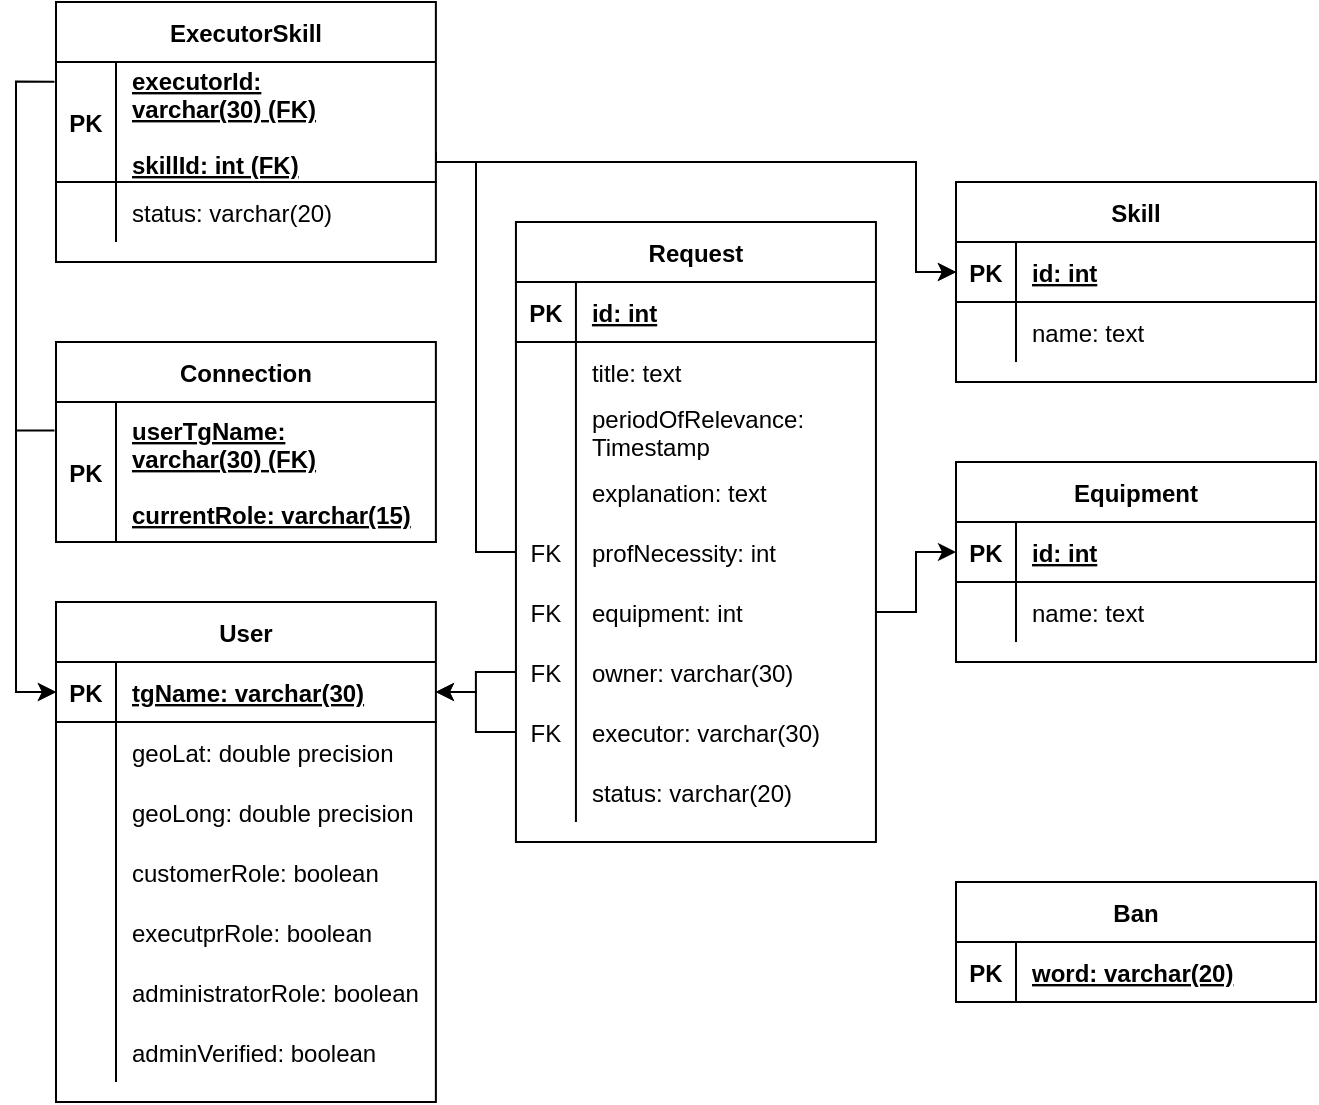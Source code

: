 <mxfile version="20.0.2" type="device" pages="5"><diagram id="vxN626I0xz13g95nfvhx" name="ук"><mxGraphModel dx="980" dy="607" grid="1" gridSize="10" guides="1" tooltips="1" connect="1" arrows="1" fold="1" page="1" pageScale="1" pageWidth="1169" pageHeight="1654" math="0" shadow="0"><root><mxCell id="0"/><mxCell id="1" parent="0"/><mxCell id="-HEh-zmRqQ9m1CXdRzAR-6" value="User" style="shape=table;startSize=30;container=1;collapsible=1;childLayout=tableLayout;fixedRows=1;rowLines=0;fontStyle=1;align=center;resizeLast=1;" parent="1" vertex="1"><mxGeometry x="80" y="480" width="189.94" height="250" as="geometry"/></mxCell><mxCell id="-HEh-zmRqQ9m1CXdRzAR-7" value="" style="shape=tableRow;horizontal=0;startSize=0;swimlaneHead=0;swimlaneBody=0;fillColor=none;collapsible=0;dropTarget=0;points=[[0,0.5],[1,0.5]];portConstraint=eastwest;top=0;left=0;right=0;bottom=1;" parent="-HEh-zmRqQ9m1CXdRzAR-6" vertex="1"><mxGeometry y="30" width="189.94" height="30" as="geometry"/></mxCell><mxCell id="-HEh-zmRqQ9m1CXdRzAR-8" value="PK" style="shape=partialRectangle;connectable=0;fillColor=none;top=0;left=0;bottom=0;right=0;fontStyle=1;overflow=hidden;" parent="-HEh-zmRqQ9m1CXdRzAR-7" vertex="1"><mxGeometry width="30" height="30" as="geometry"><mxRectangle width="30" height="30" as="alternateBounds"/></mxGeometry></mxCell><mxCell id="-HEh-zmRqQ9m1CXdRzAR-9" value="tgName: varchar(30)" style="shape=partialRectangle;connectable=0;fillColor=none;top=0;left=0;bottom=0;right=0;align=left;spacingLeft=6;fontStyle=5;overflow=hidden;" parent="-HEh-zmRqQ9m1CXdRzAR-7" vertex="1"><mxGeometry x="30" width="159.94" height="30" as="geometry"><mxRectangle width="159.94" height="30" as="alternateBounds"/></mxGeometry></mxCell><mxCell id="-HEh-zmRqQ9m1CXdRzAR-10" value="" style="shape=tableRow;horizontal=0;startSize=0;swimlaneHead=0;swimlaneBody=0;fillColor=none;collapsible=0;dropTarget=0;points=[[0,0.5],[1,0.5]];portConstraint=eastwest;top=0;left=0;right=0;bottom=0;" parent="-HEh-zmRqQ9m1CXdRzAR-6" vertex="1"><mxGeometry y="60" width="189.94" height="30" as="geometry"/></mxCell><mxCell id="-HEh-zmRqQ9m1CXdRzAR-11" value="" style="shape=partialRectangle;connectable=0;fillColor=none;top=0;left=0;bottom=0;right=0;editable=1;overflow=hidden;" parent="-HEh-zmRqQ9m1CXdRzAR-10" vertex="1"><mxGeometry width="30" height="30" as="geometry"><mxRectangle width="30" height="30" as="alternateBounds"/></mxGeometry></mxCell><mxCell id="-HEh-zmRqQ9m1CXdRzAR-12" value="geoLat: double precision" style="shape=partialRectangle;connectable=0;fillColor=none;top=0;left=0;bottom=0;right=0;align=left;spacingLeft=6;overflow=hidden;" parent="-HEh-zmRqQ9m1CXdRzAR-10" vertex="1"><mxGeometry x="30" width="159.94" height="30" as="geometry"><mxRectangle width="159.94" height="30" as="alternateBounds"/></mxGeometry></mxCell><mxCell id="-HEh-zmRqQ9m1CXdRzAR-13" value="" style="shape=tableRow;horizontal=0;startSize=0;swimlaneHead=0;swimlaneBody=0;fillColor=none;collapsible=0;dropTarget=0;points=[[0,0.5],[1,0.5]];portConstraint=eastwest;top=0;left=0;right=0;bottom=0;" parent="-HEh-zmRqQ9m1CXdRzAR-6" vertex="1"><mxGeometry y="90" width="189.94" height="30" as="geometry"/></mxCell><mxCell id="-HEh-zmRqQ9m1CXdRzAR-14" value="" style="shape=partialRectangle;connectable=0;fillColor=none;top=0;left=0;bottom=0;right=0;editable=1;overflow=hidden;" parent="-HEh-zmRqQ9m1CXdRzAR-13" vertex="1"><mxGeometry width="30" height="30" as="geometry"><mxRectangle width="30" height="30" as="alternateBounds"/></mxGeometry></mxCell><mxCell id="-HEh-zmRqQ9m1CXdRzAR-15" value="geoLong: double precision" style="shape=partialRectangle;connectable=0;fillColor=none;top=0;left=0;bottom=0;right=0;align=left;spacingLeft=6;overflow=hidden;" parent="-HEh-zmRqQ9m1CXdRzAR-13" vertex="1"><mxGeometry x="30" width="159.94" height="30" as="geometry"><mxRectangle width="159.94" height="30" as="alternateBounds"/></mxGeometry></mxCell><mxCell id="-HEh-zmRqQ9m1CXdRzAR-16" value="" style="shape=tableRow;horizontal=0;startSize=0;swimlaneHead=0;swimlaneBody=0;fillColor=none;collapsible=0;dropTarget=0;points=[[0,0.5],[1,0.5]];portConstraint=eastwest;top=0;left=0;right=0;bottom=0;" parent="-HEh-zmRqQ9m1CXdRzAR-6" vertex="1"><mxGeometry y="120" width="189.94" height="30" as="geometry"/></mxCell><mxCell id="-HEh-zmRqQ9m1CXdRzAR-17" value="" style="shape=partialRectangle;connectable=0;fillColor=none;top=0;left=0;bottom=0;right=0;editable=1;overflow=hidden;" parent="-HEh-zmRqQ9m1CXdRzAR-16" vertex="1"><mxGeometry width="30" height="30" as="geometry"><mxRectangle width="30" height="30" as="alternateBounds"/></mxGeometry></mxCell><mxCell id="-HEh-zmRqQ9m1CXdRzAR-18" value="customerRole: boolean" style="shape=partialRectangle;connectable=0;fillColor=none;top=0;left=0;bottom=0;right=0;align=left;spacingLeft=6;overflow=hidden;" parent="-HEh-zmRqQ9m1CXdRzAR-16" vertex="1"><mxGeometry x="30" width="159.94" height="30" as="geometry"><mxRectangle width="159.94" height="30" as="alternateBounds"/></mxGeometry></mxCell><mxCell id="-HEh-zmRqQ9m1CXdRzAR-25" style="shape=tableRow;horizontal=0;startSize=0;swimlaneHead=0;swimlaneBody=0;fillColor=none;collapsible=0;dropTarget=0;points=[[0,0.5],[1,0.5]];portConstraint=eastwest;top=0;left=0;right=0;bottom=0;" parent="-HEh-zmRqQ9m1CXdRzAR-6" vertex="1"><mxGeometry y="150" width="189.94" height="30" as="geometry"/></mxCell><mxCell id="-HEh-zmRqQ9m1CXdRzAR-26" style="shape=partialRectangle;connectable=0;fillColor=none;top=0;left=0;bottom=0;right=0;editable=1;overflow=hidden;" parent="-HEh-zmRqQ9m1CXdRzAR-25" vertex="1"><mxGeometry width="30" height="30" as="geometry"><mxRectangle width="30" height="30" as="alternateBounds"/></mxGeometry></mxCell><mxCell id="-HEh-zmRqQ9m1CXdRzAR-27" value="executprRole: boolean" style="shape=partialRectangle;connectable=0;fillColor=none;top=0;left=0;bottom=0;right=0;align=left;spacingLeft=6;overflow=hidden;" parent="-HEh-zmRqQ9m1CXdRzAR-25" vertex="1"><mxGeometry x="30" width="159.94" height="30" as="geometry"><mxRectangle width="159.94" height="30" as="alternateBounds"/></mxGeometry></mxCell><mxCell id="-HEh-zmRqQ9m1CXdRzAR-31" style="shape=tableRow;horizontal=0;startSize=0;swimlaneHead=0;swimlaneBody=0;fillColor=none;collapsible=0;dropTarget=0;points=[[0,0.5],[1,0.5]];portConstraint=eastwest;top=0;left=0;right=0;bottom=0;" parent="-HEh-zmRqQ9m1CXdRzAR-6" vertex="1"><mxGeometry y="180" width="189.94" height="30" as="geometry"/></mxCell><mxCell id="-HEh-zmRqQ9m1CXdRzAR-32" style="shape=partialRectangle;connectable=0;fillColor=none;top=0;left=0;bottom=0;right=0;editable=1;overflow=hidden;" parent="-HEh-zmRqQ9m1CXdRzAR-31" vertex="1"><mxGeometry width="30" height="30" as="geometry"><mxRectangle width="30" height="30" as="alternateBounds"/></mxGeometry></mxCell><mxCell id="-HEh-zmRqQ9m1CXdRzAR-33" value="administratorRole: boolean" style="shape=partialRectangle;connectable=0;fillColor=none;top=0;left=0;bottom=0;right=0;align=left;spacingLeft=6;overflow=hidden;" parent="-HEh-zmRqQ9m1CXdRzAR-31" vertex="1"><mxGeometry x="30" width="159.94" height="30" as="geometry"><mxRectangle width="159.94" height="30" as="alternateBounds"/></mxGeometry></mxCell><mxCell id="-HEh-zmRqQ9m1CXdRzAR-28" style="shape=tableRow;horizontal=0;startSize=0;swimlaneHead=0;swimlaneBody=0;fillColor=none;collapsible=0;dropTarget=0;points=[[0,0.5],[1,0.5]];portConstraint=eastwest;top=0;left=0;right=0;bottom=0;" parent="-HEh-zmRqQ9m1CXdRzAR-6" vertex="1"><mxGeometry y="210" width="189.94" height="30" as="geometry"/></mxCell><mxCell id="-HEh-zmRqQ9m1CXdRzAR-29" style="shape=partialRectangle;connectable=0;fillColor=none;top=0;left=0;bottom=0;right=0;editable=1;overflow=hidden;" parent="-HEh-zmRqQ9m1CXdRzAR-28" vertex="1"><mxGeometry width="30" height="30" as="geometry"><mxRectangle width="30" height="30" as="alternateBounds"/></mxGeometry></mxCell><mxCell id="-HEh-zmRqQ9m1CXdRzAR-30" value="adminVerified: boolean" style="shape=partialRectangle;connectable=0;fillColor=none;top=0;left=0;bottom=0;right=0;align=left;spacingLeft=6;overflow=hidden;" parent="-HEh-zmRqQ9m1CXdRzAR-28" vertex="1"><mxGeometry x="30" width="159.94" height="30" as="geometry"><mxRectangle width="159.94" height="30" as="alternateBounds"/></mxGeometry></mxCell><mxCell id="-HEh-zmRqQ9m1CXdRzAR-53" value="Connection" style="shape=table;startSize=30;container=1;collapsible=1;childLayout=tableLayout;fixedRows=1;rowLines=0;fontStyle=1;align=center;resizeLast=1;" parent="1" vertex="1"><mxGeometry x="80" y="350" width="189.94" height="100" as="geometry"/></mxCell><mxCell id="-HEh-zmRqQ9m1CXdRzAR-54" value="" style="shape=tableRow;horizontal=0;startSize=0;swimlaneHead=0;swimlaneBody=0;fillColor=none;collapsible=0;dropTarget=0;points=[[0,0.5],[1,0.5]];portConstraint=eastwest;top=0;left=0;right=0;bottom=1;" parent="-HEh-zmRqQ9m1CXdRzAR-53" vertex="1"><mxGeometry y="30" width="189.94" height="70" as="geometry"/></mxCell><mxCell id="-HEh-zmRqQ9m1CXdRzAR-55" value="PK" style="shape=partialRectangle;connectable=0;fillColor=none;top=0;left=0;bottom=0;right=0;fontStyle=1;overflow=hidden;" parent="-HEh-zmRqQ9m1CXdRzAR-54" vertex="1"><mxGeometry width="30" height="70" as="geometry"><mxRectangle width="30" height="70" as="alternateBounds"/></mxGeometry></mxCell><mxCell id="-HEh-zmRqQ9m1CXdRzAR-56" value="userTgName: &#10;varchar(30) (FK)&#10;&#10;currentRole: varchar(15)" style="shape=partialRectangle;connectable=0;fillColor=none;top=0;left=0;bottom=0;right=0;align=left;spacingLeft=6;fontStyle=5;overflow=hidden;" parent="-HEh-zmRqQ9m1CXdRzAR-54" vertex="1"><mxGeometry x="30" width="159.94" height="70" as="geometry"><mxRectangle width="159.94" height="70" as="alternateBounds"/></mxGeometry></mxCell><mxCell id="-HEh-zmRqQ9m1CXdRzAR-66" style="edgeStyle=orthogonalEdgeStyle;rounded=0;orthogonalLoop=1;jettySize=auto;html=1;exitX=0;exitY=0.5;exitDx=0;exitDy=0;entryX=0;entryY=0.5;entryDx=0;entryDy=0;endArrow=classic;endFill=1;" parent="1" target="-HEh-zmRqQ9m1CXdRzAR-7" edge="1"><mxGeometry relative="1" as="geometry"/></mxCell><mxCell id="-HEh-zmRqQ9m1CXdRzAR-67" value="Skill" style="shape=table;startSize=30;container=1;collapsible=1;childLayout=tableLayout;fixedRows=1;rowLines=0;fontStyle=1;align=center;resizeLast=1;" parent="1" vertex="1"><mxGeometry x="530" y="270" width="180" height="100" as="geometry"/></mxCell><mxCell id="-HEh-zmRqQ9m1CXdRzAR-68" value="" style="shape=tableRow;horizontal=0;startSize=0;swimlaneHead=0;swimlaneBody=0;fillColor=none;collapsible=0;dropTarget=0;points=[[0,0.5],[1,0.5]];portConstraint=eastwest;top=0;left=0;right=0;bottom=1;" parent="-HEh-zmRqQ9m1CXdRzAR-67" vertex="1"><mxGeometry y="30" width="180" height="30" as="geometry"/></mxCell><mxCell id="-HEh-zmRqQ9m1CXdRzAR-69" value="PK" style="shape=partialRectangle;connectable=0;fillColor=none;top=0;left=0;bottom=0;right=0;fontStyle=1;overflow=hidden;" parent="-HEh-zmRqQ9m1CXdRzAR-68" vertex="1"><mxGeometry width="30" height="30" as="geometry"><mxRectangle width="30" height="30" as="alternateBounds"/></mxGeometry></mxCell><mxCell id="-HEh-zmRqQ9m1CXdRzAR-70" value="id: int" style="shape=partialRectangle;connectable=0;fillColor=none;top=0;left=0;bottom=0;right=0;align=left;spacingLeft=6;fontStyle=5;overflow=hidden;" parent="-HEh-zmRqQ9m1CXdRzAR-68" vertex="1"><mxGeometry x="30" width="150" height="30" as="geometry"><mxRectangle width="150" height="30" as="alternateBounds"/></mxGeometry></mxCell><mxCell id="-HEh-zmRqQ9m1CXdRzAR-71" value="" style="shape=tableRow;horizontal=0;startSize=0;swimlaneHead=0;swimlaneBody=0;fillColor=none;collapsible=0;dropTarget=0;points=[[0,0.5],[1,0.5]];portConstraint=eastwest;top=0;left=0;right=0;bottom=0;" parent="-HEh-zmRqQ9m1CXdRzAR-67" vertex="1"><mxGeometry y="60" width="180" height="30" as="geometry"/></mxCell><mxCell id="-HEh-zmRqQ9m1CXdRzAR-72" value="" style="shape=partialRectangle;connectable=0;fillColor=none;top=0;left=0;bottom=0;right=0;editable=1;overflow=hidden;" parent="-HEh-zmRqQ9m1CXdRzAR-71" vertex="1"><mxGeometry width="30" height="30" as="geometry"><mxRectangle width="30" height="30" as="alternateBounds"/></mxGeometry></mxCell><mxCell id="-HEh-zmRqQ9m1CXdRzAR-73" value="name: text" style="shape=partialRectangle;connectable=0;fillColor=none;top=0;left=0;bottom=0;right=0;align=left;spacingLeft=6;overflow=hidden;" parent="-HEh-zmRqQ9m1CXdRzAR-71" vertex="1"><mxGeometry x="30" width="150" height="30" as="geometry"><mxRectangle width="150" height="30" as="alternateBounds"/></mxGeometry></mxCell><mxCell id="-HEh-zmRqQ9m1CXdRzAR-80" value="ExecutorSkill" style="shape=table;startSize=30;container=1;collapsible=1;childLayout=tableLayout;fixedRows=1;rowLines=0;fontStyle=1;align=center;resizeLast=1;" parent="1" vertex="1"><mxGeometry x="80" y="180" width="189.94" height="130" as="geometry"/></mxCell><mxCell id="-HEh-zmRqQ9m1CXdRzAR-81" value="" style="shape=tableRow;horizontal=0;startSize=0;swimlaneHead=0;swimlaneBody=0;fillColor=none;collapsible=0;dropTarget=0;points=[[0,0.5],[1,0.5]];portConstraint=eastwest;top=0;left=0;right=0;bottom=1;" parent="-HEh-zmRqQ9m1CXdRzAR-80" vertex="1"><mxGeometry y="30" width="189.94" height="60" as="geometry"/></mxCell><mxCell id="-HEh-zmRqQ9m1CXdRzAR-82" value="PK" style="shape=partialRectangle;connectable=0;fillColor=none;top=0;left=0;bottom=0;right=0;fontStyle=1;overflow=hidden;" parent="-HEh-zmRqQ9m1CXdRzAR-81" vertex="1"><mxGeometry width="30" height="60" as="geometry"><mxRectangle width="30" height="60" as="alternateBounds"/></mxGeometry></mxCell><mxCell id="-HEh-zmRqQ9m1CXdRzAR-83" value="executorId:&#10;varchar(30) (FK)&#10;&#10;skillId: int (FK)" style="shape=partialRectangle;connectable=0;fillColor=none;top=0;left=0;bottom=0;right=0;align=left;spacingLeft=6;fontStyle=5;overflow=hidden;" parent="-HEh-zmRqQ9m1CXdRzAR-81" vertex="1"><mxGeometry x="30" width="159.94" height="60" as="geometry"><mxRectangle width="159.94" height="60" as="alternateBounds"/></mxGeometry></mxCell><mxCell id="-HEh-zmRqQ9m1CXdRzAR-84" value="" style="shape=tableRow;horizontal=0;startSize=0;swimlaneHead=0;swimlaneBody=0;fillColor=none;collapsible=0;dropTarget=0;points=[[0,0.5],[1,0.5]];portConstraint=eastwest;top=0;left=0;right=0;bottom=0;" parent="-HEh-zmRqQ9m1CXdRzAR-80" vertex="1"><mxGeometry y="90" width="189.94" height="30" as="geometry"/></mxCell><mxCell id="-HEh-zmRqQ9m1CXdRzAR-85" value="" style="shape=partialRectangle;connectable=0;fillColor=none;top=0;left=0;bottom=0;right=0;editable=1;overflow=hidden;" parent="-HEh-zmRqQ9m1CXdRzAR-84" vertex="1"><mxGeometry width="30" height="30" as="geometry"><mxRectangle width="30" height="30" as="alternateBounds"/></mxGeometry></mxCell><mxCell id="-HEh-zmRqQ9m1CXdRzAR-86" value="status: varchar(20)" style="shape=partialRectangle;connectable=0;fillColor=none;top=0;left=0;bottom=0;right=0;align=left;spacingLeft=6;overflow=hidden;" parent="-HEh-zmRqQ9m1CXdRzAR-84" vertex="1"><mxGeometry x="30" width="159.94" height="30" as="geometry"><mxRectangle width="159.94" height="30" as="alternateBounds"/></mxGeometry></mxCell><mxCell id="-HEh-zmRqQ9m1CXdRzAR-93" value="Equipment" style="shape=table;startSize=30;container=1;collapsible=1;childLayout=tableLayout;fixedRows=1;rowLines=0;fontStyle=1;align=center;resizeLast=1;" parent="1" vertex="1"><mxGeometry x="530" y="410" width="180" height="100" as="geometry"/></mxCell><mxCell id="-HEh-zmRqQ9m1CXdRzAR-94" value="" style="shape=tableRow;horizontal=0;startSize=0;swimlaneHead=0;swimlaneBody=0;fillColor=none;collapsible=0;dropTarget=0;points=[[0,0.5],[1,0.5]];portConstraint=eastwest;top=0;left=0;right=0;bottom=1;" parent="-HEh-zmRqQ9m1CXdRzAR-93" vertex="1"><mxGeometry y="30" width="180" height="30" as="geometry"/></mxCell><mxCell id="-HEh-zmRqQ9m1CXdRzAR-95" value="PK" style="shape=partialRectangle;connectable=0;fillColor=none;top=0;left=0;bottom=0;right=0;fontStyle=1;overflow=hidden;" parent="-HEh-zmRqQ9m1CXdRzAR-94" vertex="1"><mxGeometry width="30" height="30" as="geometry"><mxRectangle width="30" height="30" as="alternateBounds"/></mxGeometry></mxCell><mxCell id="-HEh-zmRqQ9m1CXdRzAR-96" value="id: int" style="shape=partialRectangle;connectable=0;fillColor=none;top=0;left=0;bottom=0;right=0;align=left;spacingLeft=6;fontStyle=5;overflow=hidden;" parent="-HEh-zmRqQ9m1CXdRzAR-94" vertex="1"><mxGeometry x="30" width="150" height="30" as="geometry"><mxRectangle width="150" height="30" as="alternateBounds"/></mxGeometry></mxCell><mxCell id="-HEh-zmRqQ9m1CXdRzAR-97" value="" style="shape=tableRow;horizontal=0;startSize=0;swimlaneHead=0;swimlaneBody=0;fillColor=none;collapsible=0;dropTarget=0;points=[[0,0.5],[1,0.5]];portConstraint=eastwest;top=0;left=0;right=0;bottom=0;" parent="-HEh-zmRqQ9m1CXdRzAR-93" vertex="1"><mxGeometry y="60" width="180" height="30" as="geometry"/></mxCell><mxCell id="-HEh-zmRqQ9m1CXdRzAR-98" value="" style="shape=partialRectangle;connectable=0;fillColor=none;top=0;left=0;bottom=0;right=0;editable=1;overflow=hidden;" parent="-HEh-zmRqQ9m1CXdRzAR-97" vertex="1"><mxGeometry width="30" height="30" as="geometry"><mxRectangle width="30" height="30" as="alternateBounds"/></mxGeometry></mxCell><mxCell id="-HEh-zmRqQ9m1CXdRzAR-99" value="name: text" style="shape=partialRectangle;connectable=0;fillColor=none;top=0;left=0;bottom=0;right=0;align=left;spacingLeft=6;overflow=hidden;" parent="-HEh-zmRqQ9m1CXdRzAR-97" vertex="1"><mxGeometry x="30" width="150" height="30" as="geometry"><mxRectangle width="150" height="30" as="alternateBounds"/></mxGeometry></mxCell><mxCell id="-HEh-zmRqQ9m1CXdRzAR-120" value="Ban" style="shape=table;startSize=30;container=1;collapsible=1;childLayout=tableLayout;fixedRows=1;rowLines=0;fontStyle=1;align=center;resizeLast=1;" parent="1" vertex="1"><mxGeometry x="530" y="620" width="180" height="60" as="geometry"/></mxCell><mxCell id="-HEh-zmRqQ9m1CXdRzAR-121" value="" style="shape=tableRow;horizontal=0;startSize=0;swimlaneHead=0;swimlaneBody=0;fillColor=none;collapsible=0;dropTarget=0;points=[[0,0.5],[1,0.5]];portConstraint=eastwest;top=0;left=0;right=0;bottom=1;" parent="-HEh-zmRqQ9m1CXdRzAR-120" vertex="1"><mxGeometry y="30" width="180" height="30" as="geometry"/></mxCell><mxCell id="-HEh-zmRqQ9m1CXdRzAR-122" value="PK" style="shape=partialRectangle;connectable=0;fillColor=none;top=0;left=0;bottom=0;right=0;fontStyle=1;overflow=hidden;" parent="-HEh-zmRqQ9m1CXdRzAR-121" vertex="1"><mxGeometry width="30" height="30" as="geometry"><mxRectangle width="30" height="30" as="alternateBounds"/></mxGeometry></mxCell><mxCell id="-HEh-zmRqQ9m1CXdRzAR-123" value="word: varchar(20)" style="shape=partialRectangle;connectable=0;fillColor=none;top=0;left=0;bottom=0;right=0;align=left;spacingLeft=6;fontStyle=5;overflow=hidden;" parent="-HEh-zmRqQ9m1CXdRzAR-121" vertex="1"><mxGeometry x="30" width="150" height="30" as="geometry"><mxRectangle width="150" height="30" as="alternateBounds"/></mxGeometry></mxCell><mxCell id="K5dXNSZbemY0Lu5gNFTX-11" value="Request" style="shape=table;startSize=30;container=1;collapsible=1;childLayout=tableLayout;fixedRows=1;rowLines=0;fontStyle=1;align=center;resizeLast=1;" parent="1" vertex="1"><mxGeometry x="309.97" y="290" width="180" height="310" as="geometry"/></mxCell><mxCell id="K5dXNSZbemY0Lu5gNFTX-12" value="" style="shape=tableRow;horizontal=0;startSize=0;swimlaneHead=0;swimlaneBody=0;fillColor=none;collapsible=0;dropTarget=0;points=[[0,0.5],[1,0.5]];portConstraint=eastwest;top=0;left=0;right=0;bottom=1;" parent="K5dXNSZbemY0Lu5gNFTX-11" vertex="1"><mxGeometry y="30" width="180" height="30" as="geometry"/></mxCell><mxCell id="K5dXNSZbemY0Lu5gNFTX-13" value="PK" style="shape=partialRectangle;connectable=0;fillColor=none;top=0;left=0;bottom=0;right=0;fontStyle=1;overflow=hidden;" parent="K5dXNSZbemY0Lu5gNFTX-12" vertex="1"><mxGeometry width="30" height="30" as="geometry"><mxRectangle width="30" height="30" as="alternateBounds"/></mxGeometry></mxCell><mxCell id="K5dXNSZbemY0Lu5gNFTX-14" value="id: int" style="shape=partialRectangle;connectable=0;fillColor=none;top=0;left=0;bottom=0;right=0;align=left;spacingLeft=6;fontStyle=5;overflow=hidden;" parent="K5dXNSZbemY0Lu5gNFTX-12" vertex="1"><mxGeometry x="30" width="150" height="30" as="geometry"><mxRectangle width="150" height="30" as="alternateBounds"/></mxGeometry></mxCell><mxCell id="K5dXNSZbemY0Lu5gNFTX-15" value="" style="shape=tableRow;horizontal=0;startSize=0;swimlaneHead=0;swimlaneBody=0;fillColor=none;collapsible=0;dropTarget=0;points=[[0,0.5],[1,0.5]];portConstraint=eastwest;top=0;left=0;right=0;bottom=0;" parent="K5dXNSZbemY0Lu5gNFTX-11" vertex="1"><mxGeometry y="60" width="180" height="30" as="geometry"/></mxCell><mxCell id="K5dXNSZbemY0Lu5gNFTX-16" value="" style="shape=partialRectangle;connectable=0;fillColor=none;top=0;left=0;bottom=0;right=0;editable=1;overflow=hidden;" parent="K5dXNSZbemY0Lu5gNFTX-15" vertex="1"><mxGeometry width="30" height="30" as="geometry"><mxRectangle width="30" height="30" as="alternateBounds"/></mxGeometry></mxCell><mxCell id="K5dXNSZbemY0Lu5gNFTX-17" value="title: text" style="shape=partialRectangle;connectable=0;fillColor=none;top=0;left=0;bottom=0;right=0;align=left;spacingLeft=6;overflow=hidden;" parent="K5dXNSZbemY0Lu5gNFTX-15" vertex="1"><mxGeometry x="30" width="150" height="30" as="geometry"><mxRectangle width="150" height="30" as="alternateBounds"/></mxGeometry></mxCell><mxCell id="K5dXNSZbemY0Lu5gNFTX-18" value="" style="shape=tableRow;horizontal=0;startSize=0;swimlaneHead=0;swimlaneBody=0;fillColor=none;collapsible=0;dropTarget=0;points=[[0,0.5],[1,0.5]];portConstraint=eastwest;top=0;left=0;right=0;bottom=0;" parent="K5dXNSZbemY0Lu5gNFTX-11" vertex="1"><mxGeometry y="90" width="180" height="30" as="geometry"/></mxCell><mxCell id="K5dXNSZbemY0Lu5gNFTX-19" value="" style="shape=partialRectangle;connectable=0;fillColor=none;top=0;left=0;bottom=0;right=0;editable=1;overflow=hidden;" parent="K5dXNSZbemY0Lu5gNFTX-18" vertex="1"><mxGeometry width="30" height="30" as="geometry"><mxRectangle width="30" height="30" as="alternateBounds"/></mxGeometry></mxCell><mxCell id="K5dXNSZbemY0Lu5gNFTX-20" value="periodOfRelevance: &#10;Timestamp" style="shape=partialRectangle;connectable=0;fillColor=none;top=0;left=0;bottom=0;right=0;align=left;spacingLeft=6;overflow=hidden;" parent="K5dXNSZbemY0Lu5gNFTX-18" vertex="1"><mxGeometry x="30" width="150" height="30" as="geometry"><mxRectangle width="150" height="30" as="alternateBounds"/></mxGeometry></mxCell><mxCell id="K5dXNSZbemY0Lu5gNFTX-21" value="" style="shape=tableRow;horizontal=0;startSize=0;swimlaneHead=0;swimlaneBody=0;fillColor=none;collapsible=0;dropTarget=0;points=[[0,0.5],[1,0.5]];portConstraint=eastwest;top=0;left=0;right=0;bottom=0;" parent="K5dXNSZbemY0Lu5gNFTX-11" vertex="1"><mxGeometry y="120" width="180" height="30" as="geometry"/></mxCell><mxCell id="K5dXNSZbemY0Lu5gNFTX-22" value="" style="shape=partialRectangle;connectable=0;fillColor=none;top=0;left=0;bottom=0;right=0;editable=1;overflow=hidden;" parent="K5dXNSZbemY0Lu5gNFTX-21" vertex="1"><mxGeometry width="30" height="30" as="geometry"><mxRectangle width="30" height="30" as="alternateBounds"/></mxGeometry></mxCell><mxCell id="K5dXNSZbemY0Lu5gNFTX-23" value="explanation: text" style="shape=partialRectangle;connectable=0;fillColor=none;top=0;left=0;bottom=0;right=0;align=left;spacingLeft=6;overflow=hidden;" parent="K5dXNSZbemY0Lu5gNFTX-21" vertex="1"><mxGeometry x="30" width="150" height="30" as="geometry"><mxRectangle width="150" height="30" as="alternateBounds"/></mxGeometry></mxCell><mxCell id="K5dXNSZbemY0Lu5gNFTX-30" style="shape=tableRow;horizontal=0;startSize=0;swimlaneHead=0;swimlaneBody=0;fillColor=none;collapsible=0;dropTarget=0;points=[[0,0.5],[1,0.5]];portConstraint=eastwest;top=0;left=0;right=0;bottom=0;" parent="K5dXNSZbemY0Lu5gNFTX-11" vertex="1"><mxGeometry y="150" width="180" height="30" as="geometry"/></mxCell><mxCell id="K5dXNSZbemY0Lu5gNFTX-31" value="FK" style="shape=partialRectangle;connectable=0;fillColor=none;top=0;left=0;bottom=0;right=0;editable=1;overflow=hidden;" parent="K5dXNSZbemY0Lu5gNFTX-30" vertex="1"><mxGeometry width="30" height="30" as="geometry"><mxRectangle width="30" height="30" as="alternateBounds"/></mxGeometry></mxCell><mxCell id="K5dXNSZbemY0Lu5gNFTX-32" value="profNecessity: int" style="shape=partialRectangle;connectable=0;fillColor=none;top=0;left=0;bottom=0;right=0;align=left;spacingLeft=6;overflow=hidden;" parent="K5dXNSZbemY0Lu5gNFTX-30" vertex="1"><mxGeometry x="30" width="150" height="30" as="geometry"><mxRectangle width="150" height="30" as="alternateBounds"/></mxGeometry></mxCell><mxCell id="K5dXNSZbemY0Lu5gNFTX-27" style="shape=tableRow;horizontal=0;startSize=0;swimlaneHead=0;swimlaneBody=0;fillColor=none;collapsible=0;dropTarget=0;points=[[0,0.5],[1,0.5]];portConstraint=eastwest;top=0;left=0;right=0;bottom=0;" parent="K5dXNSZbemY0Lu5gNFTX-11" vertex="1"><mxGeometry y="180" width="180" height="30" as="geometry"/></mxCell><mxCell id="K5dXNSZbemY0Lu5gNFTX-28" value="FK" style="shape=partialRectangle;connectable=0;fillColor=none;top=0;left=0;bottom=0;right=0;editable=1;overflow=hidden;" parent="K5dXNSZbemY0Lu5gNFTX-27" vertex="1"><mxGeometry width="30" height="30" as="geometry"><mxRectangle width="30" height="30" as="alternateBounds"/></mxGeometry></mxCell><mxCell id="K5dXNSZbemY0Lu5gNFTX-29" value="equipment: int" style="shape=partialRectangle;connectable=0;fillColor=none;top=0;left=0;bottom=0;right=0;align=left;spacingLeft=6;overflow=hidden;" parent="K5dXNSZbemY0Lu5gNFTX-27" vertex="1"><mxGeometry x="30" width="150" height="30" as="geometry"><mxRectangle width="150" height="30" as="alternateBounds"/></mxGeometry></mxCell><mxCell id="K5dXNSZbemY0Lu5gNFTX-24" style="shape=tableRow;horizontal=0;startSize=0;swimlaneHead=0;swimlaneBody=0;fillColor=none;collapsible=0;dropTarget=0;points=[[0,0.5],[1,0.5]];portConstraint=eastwest;top=0;left=0;right=0;bottom=0;" parent="K5dXNSZbemY0Lu5gNFTX-11" vertex="1"><mxGeometry y="210" width="180" height="30" as="geometry"/></mxCell><mxCell id="K5dXNSZbemY0Lu5gNFTX-25" value="FK" style="shape=partialRectangle;connectable=0;fillColor=none;top=0;left=0;bottom=0;right=0;editable=1;overflow=hidden;" parent="K5dXNSZbemY0Lu5gNFTX-24" vertex="1"><mxGeometry width="30" height="30" as="geometry"><mxRectangle width="30" height="30" as="alternateBounds"/></mxGeometry></mxCell><mxCell id="K5dXNSZbemY0Lu5gNFTX-26" value="owner: varchar(30)" style="shape=partialRectangle;connectable=0;fillColor=none;top=0;left=0;bottom=0;right=0;align=left;spacingLeft=6;overflow=hidden;" parent="K5dXNSZbemY0Lu5gNFTX-24" vertex="1"><mxGeometry x="30" width="150" height="30" as="geometry"><mxRectangle width="150" height="30" as="alternateBounds"/></mxGeometry></mxCell><mxCell id="K5dXNSZbemY0Lu5gNFTX-33" style="shape=tableRow;horizontal=0;startSize=0;swimlaneHead=0;swimlaneBody=0;fillColor=none;collapsible=0;dropTarget=0;points=[[0,0.5],[1,0.5]];portConstraint=eastwest;top=0;left=0;right=0;bottom=0;" parent="K5dXNSZbemY0Lu5gNFTX-11" vertex="1"><mxGeometry y="240" width="180" height="30" as="geometry"/></mxCell><mxCell id="K5dXNSZbemY0Lu5gNFTX-34" value="FK" style="shape=partialRectangle;connectable=0;fillColor=none;top=0;left=0;bottom=0;right=0;editable=1;overflow=hidden;" parent="K5dXNSZbemY0Lu5gNFTX-33" vertex="1"><mxGeometry width="30" height="30" as="geometry"><mxRectangle width="30" height="30" as="alternateBounds"/></mxGeometry></mxCell><mxCell id="K5dXNSZbemY0Lu5gNFTX-35" value="executor: varchar(30)" style="shape=partialRectangle;connectable=0;fillColor=none;top=0;left=0;bottom=0;right=0;align=left;spacingLeft=6;overflow=hidden;" parent="K5dXNSZbemY0Lu5gNFTX-33" vertex="1"><mxGeometry x="30" width="150" height="30" as="geometry"><mxRectangle width="150" height="30" as="alternateBounds"/></mxGeometry></mxCell><mxCell id="K5dXNSZbemY0Lu5gNFTX-36" style="shape=tableRow;horizontal=0;startSize=0;swimlaneHead=0;swimlaneBody=0;fillColor=none;collapsible=0;dropTarget=0;points=[[0,0.5],[1,0.5]];portConstraint=eastwest;top=0;left=0;right=0;bottom=0;" parent="K5dXNSZbemY0Lu5gNFTX-11" vertex="1"><mxGeometry y="270" width="180" height="30" as="geometry"/></mxCell><mxCell id="K5dXNSZbemY0Lu5gNFTX-37" style="shape=partialRectangle;connectable=0;fillColor=none;top=0;left=0;bottom=0;right=0;editable=1;overflow=hidden;" parent="K5dXNSZbemY0Lu5gNFTX-36" vertex="1"><mxGeometry width="30" height="30" as="geometry"><mxRectangle width="30" height="30" as="alternateBounds"/></mxGeometry></mxCell><mxCell id="K5dXNSZbemY0Lu5gNFTX-38" value="status: varchar(20)" style="shape=partialRectangle;connectable=0;fillColor=none;top=0;left=0;bottom=0;right=0;align=left;spacingLeft=6;overflow=hidden;" parent="K5dXNSZbemY0Lu5gNFTX-36" vertex="1"><mxGeometry x="30" width="150" height="30" as="geometry"><mxRectangle width="150" height="30" as="alternateBounds"/></mxGeometry></mxCell><mxCell id="K5dXNSZbemY0Lu5gNFTX-42" style="edgeStyle=orthogonalEdgeStyle;rounded=0;orthogonalLoop=1;jettySize=auto;html=1;exitX=-0.004;exitY=0.164;exitDx=0;exitDy=0;entryX=0;entryY=0.5;entryDx=0;entryDy=0;endArrow=classic;endFill=1;exitPerimeter=0;" parent="1" source="-HEh-zmRqQ9m1CXdRzAR-81" target="-HEh-zmRqQ9m1CXdRzAR-7" edge="1"><mxGeometry relative="1" as="geometry"/></mxCell><mxCell id="K5dXNSZbemY0Lu5gNFTX-43" style="edgeStyle=orthogonalEdgeStyle;rounded=0;orthogonalLoop=1;jettySize=auto;html=1;exitX=0;exitY=0.5;exitDx=0;exitDy=0;entryX=1;entryY=0.5;entryDx=0;entryDy=0;endArrow=classic;endFill=1;" parent="1" source="K5dXNSZbemY0Lu5gNFTX-24" target="-HEh-zmRqQ9m1CXdRzAR-7" edge="1"><mxGeometry relative="1" as="geometry"/></mxCell><mxCell id="K5dXNSZbemY0Lu5gNFTX-44" style="edgeStyle=orthogonalEdgeStyle;rounded=0;orthogonalLoop=1;jettySize=auto;html=1;exitX=0;exitY=0.5;exitDx=0;exitDy=0;entryX=1;entryY=0.5;entryDx=0;entryDy=0;endArrow=classic;endFill=1;" parent="1" source="K5dXNSZbemY0Lu5gNFTX-33" target="-HEh-zmRqQ9m1CXdRzAR-7" edge="1"><mxGeometry relative="1" as="geometry"/></mxCell><mxCell id="K5dXNSZbemY0Lu5gNFTX-45" style="edgeStyle=orthogonalEdgeStyle;rounded=0;orthogonalLoop=1;jettySize=auto;html=1;entryX=0;entryY=0.5;entryDx=0;entryDy=0;endArrow=classic;endFill=1;" parent="1" target="-HEh-zmRqQ9m1CXdRzAR-68" edge="1"><mxGeometry relative="1" as="geometry"><mxPoint x="270" y="255" as="sourcePoint"/><Array as="points"><mxPoint x="270" y="260"/><mxPoint x="510" y="260"/><mxPoint x="510" y="315"/></Array></mxGeometry></mxCell><mxCell id="K5dXNSZbemY0Lu5gNFTX-48" style="edgeStyle=orthogonalEdgeStyle;rounded=0;orthogonalLoop=1;jettySize=auto;html=1;exitX=0;exitY=0.5;exitDx=0;exitDy=0;entryX=0;entryY=0.5;entryDx=0;entryDy=0;endArrow=classic;endFill=1;" parent="1" source="K5dXNSZbemY0Lu5gNFTX-30" target="-HEh-zmRqQ9m1CXdRzAR-68" edge="1"><mxGeometry relative="1" as="geometry"><Array as="points"><mxPoint x="290" y="455"/><mxPoint x="290" y="260"/><mxPoint x="510" y="260"/><mxPoint x="510" y="315"/></Array></mxGeometry></mxCell><mxCell id="K5dXNSZbemY0Lu5gNFTX-49" style="edgeStyle=orthogonalEdgeStyle;rounded=0;orthogonalLoop=1;jettySize=auto;html=1;exitX=1;exitY=0.5;exitDx=0;exitDy=0;entryX=0;entryY=0.5;entryDx=0;entryDy=0;endArrow=classic;endFill=1;" parent="1" source="K5dXNSZbemY0Lu5gNFTX-27" target="-HEh-zmRqQ9m1CXdRzAR-94" edge="1"><mxGeometry relative="1" as="geometry"/></mxCell><mxCell id="K5dXNSZbemY0Lu5gNFTX-55" style="edgeStyle=orthogonalEdgeStyle;rounded=0;orthogonalLoop=1;jettySize=auto;html=1;exitX=-0.004;exitY=0.203;exitDx=0;exitDy=0;entryX=0;entryY=0.5;entryDx=0;entryDy=0;endArrow=classic;endFill=1;exitPerimeter=0;" parent="1" source="-HEh-zmRqQ9m1CXdRzAR-54" target="-HEh-zmRqQ9m1CXdRzAR-7" edge="1"><mxGeometry relative="1" as="geometry"/></mxCell></root></mxGraphModel></diagram><diagram id="ZkT2jy41wzdf8xfyMkdc" name="ук чен"><mxGraphModel dx="1400" dy="867" grid="1" gridSize="10" guides="1" tooltips="1" connect="1" arrows="1" fold="1" page="1" pageScale="1" pageWidth="1169" pageHeight="1654" math="0" shadow="0"><root><mxCell id="0"/><mxCell id="1" parent="0"/><mxCell id="j1XnF4nJsoOowTxtnbfw-2" style="edgeStyle=orthogonalEdgeStyle;rounded=0;orthogonalLoop=1;jettySize=auto;html=1;exitX=0;exitY=0.5;exitDx=0;exitDy=0;entryX=1;entryY=0.5;entryDx=0;entryDy=0;endArrow=none;endFill=0;" parent="1" source="rg16LdHjesZdvq-DQPi0-5" target="j1XnF4nJsoOowTxtnbfw-1" edge="1"><mxGeometry relative="1" as="geometry"/></mxCell><mxCell id="vjc2gNAY-tCZGYSiLfTC-2" style="edgeStyle=orthogonalEdgeStyle;rounded=0;orthogonalLoop=1;jettySize=auto;html=1;exitX=0;exitY=0.5;exitDx=0;exitDy=0;entryX=1;entryY=0.5;entryDx=0;entryDy=0;endArrow=classic;endFill=1;" parent="1" source="rg16LdHjesZdvq-DQPi0-5" target="vjc2gNAY-tCZGYSiLfTC-1" edge="1"><mxGeometry relative="1" as="geometry"/></mxCell><mxCell id="rg16LdHjesZdvq-DQPi0-5" value="User" style="html=1;" parent="1" vertex="1"><mxGeometry x="190" y="320" width="110" height="50" as="geometry"/></mxCell><mxCell id="t1SlILsRbrhgH2n-GEyu-11" style="edgeStyle=orthogonalEdgeStyle;rounded=0;orthogonalLoop=1;jettySize=auto;html=1;exitX=1;exitY=0.5;exitDx=0;exitDy=0;entryX=0;entryY=0.5;entryDx=0;entryDy=0;endArrow=none;endFill=0;" parent="1" source="rg16LdHjesZdvq-DQPi0-6" target="rg16LdHjesZdvq-DQPi0-5" edge="1"><mxGeometry relative="1" as="geometry"/></mxCell><mxCell id="rg16LdHjesZdvq-DQPi0-6" value="tgName" style="ellipse;whiteSpace=wrap;html=1;" parent="1" vertex="1"><mxGeometry x="30" y="325" width="110" height="40" as="geometry"/></mxCell><mxCell id="t1SlILsRbrhgH2n-GEyu-12" style="edgeStyle=orthogonalEdgeStyle;rounded=0;orthogonalLoop=1;jettySize=auto;html=1;exitX=1;exitY=0.5;exitDx=0;exitDy=0;entryX=0;entryY=0.5;entryDx=0;entryDy=0;endArrow=none;endFill=0;" parent="1" source="rg16LdHjesZdvq-DQPi0-7" target="rg16LdHjesZdvq-DQPi0-5" edge="1"><mxGeometry relative="1" as="geometry"/></mxCell><mxCell id="rg16LdHjesZdvq-DQPi0-7" value="geoLat" style="ellipse;whiteSpace=wrap;html=1;" parent="1" vertex="1"><mxGeometry x="30" y="370" width="110" height="40" as="geometry"/></mxCell><mxCell id="t1SlILsRbrhgH2n-GEyu-15" style="edgeStyle=orthogonalEdgeStyle;rounded=0;orthogonalLoop=1;jettySize=auto;html=1;exitX=1;exitY=0.5;exitDx=0;exitDy=0;entryX=0;entryY=0.5;entryDx=0;entryDy=0;endArrow=none;endFill=0;" parent="1" source="BSqLqhWpD9FK9tLZpgJm-1" target="rg16LdHjesZdvq-DQPi0-5" edge="1"><mxGeometry relative="1" as="geometry"/></mxCell><mxCell id="BSqLqhWpD9FK9tLZpgJm-1" value="customerRole" style="ellipse;whiteSpace=wrap;html=1;" parent="1" vertex="1"><mxGeometry x="30" y="470" width="110" height="40" as="geometry"/></mxCell><mxCell id="t1SlILsRbrhgH2n-GEyu-16" style="edgeStyle=orthogonalEdgeStyle;rounded=0;orthogonalLoop=1;jettySize=auto;html=1;exitX=1;exitY=0.5;exitDx=0;exitDy=0;endArrow=none;endFill=0;entryX=0;entryY=0.5;entryDx=0;entryDy=0;" parent="1" source="fTOCp2ZQR1WFLnbvgdLi-1" target="rg16LdHjesZdvq-DQPi0-5" edge="1"><mxGeometry relative="1" as="geometry"><mxPoint x="240" y="410" as="targetPoint"/></mxGeometry></mxCell><mxCell id="fTOCp2ZQR1WFLnbvgdLi-1" value="executorRole" style="ellipse;whiteSpace=wrap;html=1;" parent="1" vertex="1"><mxGeometry x="30" y="520" width="110" height="40" as="geometry"/></mxCell><mxCell id="t1SlILsRbrhgH2n-GEyu-17" style="edgeStyle=orthogonalEdgeStyle;rounded=0;orthogonalLoop=1;jettySize=auto;html=1;exitX=1;exitY=0.5;exitDx=0;exitDy=0;entryX=0;entryY=0.5;entryDx=0;entryDy=0;endArrow=none;endFill=0;" parent="1" source="fTOCp2ZQR1WFLnbvgdLi-2" target="rg16LdHjesZdvq-DQPi0-5" edge="1"><mxGeometry relative="1" as="geometry"/></mxCell><mxCell id="fTOCp2ZQR1WFLnbvgdLi-2" value="administratorRole" style="ellipse;whiteSpace=wrap;html=1;" parent="1" vertex="1"><mxGeometry x="30" y="570" width="110" height="40" as="geometry"/></mxCell><mxCell id="j1XnF4nJsoOowTxtnbfw-11" style="edgeStyle=orthogonalEdgeStyle;rounded=0;orthogonalLoop=1;jettySize=auto;html=1;exitX=0.5;exitY=0;exitDx=0;exitDy=0;entryX=0;entryY=0.5;entryDx=0;entryDy=0;endArrow=none;endFill=0;" parent="1" source="fTOCp2ZQR1WFLnbvgdLi-8" target="j1XnF4nJsoOowTxtnbfw-10" edge="1"><mxGeometry relative="1" as="geometry"/></mxCell><mxCell id="j1XnF4nJsoOowTxtnbfw-13" style="edgeStyle=orthogonalEdgeStyle;rounded=0;orthogonalLoop=1;jettySize=auto;html=1;exitX=0.5;exitY=0;exitDx=0;exitDy=0;entryX=0;entryY=0.5;entryDx=0;entryDy=0;endArrow=none;endFill=0;" parent="1" source="fTOCp2ZQR1WFLnbvgdLi-8" target="j1XnF4nJsoOowTxtnbfw-12" edge="1"><mxGeometry relative="1" as="geometry"/></mxCell><mxCell id="j1XnF4nJsoOowTxtnbfw-15" style="edgeStyle=orthogonalEdgeStyle;rounded=0;orthogonalLoop=1;jettySize=auto;html=1;exitX=0.5;exitY=0;exitDx=0;exitDy=0;entryX=0;entryY=0.5;entryDx=0;entryDy=0;endArrow=none;endFill=0;" parent="1" source="fTOCp2ZQR1WFLnbvgdLi-8" target="j1XnF4nJsoOowTxtnbfw-14" edge="1"><mxGeometry relative="1" as="geometry"/></mxCell><mxCell id="fTOCp2ZQR1WFLnbvgdLi-8" value="Request" style="html=1;" parent="1" vertex="1"><mxGeometry x="440" y="472.5" width="110" height="50" as="geometry"/></mxCell><mxCell id="t1SlILsRbrhgH2n-GEyu-4" style="edgeStyle=orthogonalEdgeStyle;rounded=0;orthogonalLoop=1;jettySize=auto;html=1;exitX=0;exitY=0.5;exitDx=0;exitDy=0;entryX=0.5;entryY=0;entryDx=0;entryDy=0;endArrow=none;endFill=0;" parent="1" source="fTOCp2ZQR1WFLnbvgdLi-9" target="fTOCp2ZQR1WFLnbvgdLi-8" edge="1"><mxGeometry relative="1" as="geometry"/></mxCell><mxCell id="fTOCp2ZQR1WFLnbvgdLi-9" value="title" style="ellipse;whiteSpace=wrap;html=1;" parent="1" vertex="1"><mxGeometry x="520" y="362.5" width="130" height="40" as="geometry"/></mxCell><mxCell id="t1SlILsRbrhgH2n-GEyu-6" style="edgeStyle=orthogonalEdgeStyle;rounded=0;orthogonalLoop=1;jettySize=auto;html=1;exitX=0;exitY=0.5;exitDx=0;exitDy=0;entryX=0.5;entryY=0;entryDx=0;entryDy=0;endArrow=none;endFill=0;" parent="1" source="t1SlILsRbrhgH2n-GEyu-1" target="fTOCp2ZQR1WFLnbvgdLi-8" edge="1"><mxGeometry relative="1" as="geometry"/></mxCell><mxCell id="t1SlILsRbrhgH2n-GEyu-1" value="periodOfRelevance" style="ellipse;whiteSpace=wrap;html=1;" parent="1" vertex="1"><mxGeometry x="520" y="312.5" width="130" height="40" as="geometry"/></mxCell><mxCell id="t1SlILsRbrhgH2n-GEyu-7" style="edgeStyle=orthogonalEdgeStyle;rounded=0;orthogonalLoop=1;jettySize=auto;html=1;exitX=0;exitY=0.5;exitDx=0;exitDy=0;entryX=0.5;entryY=0;entryDx=0;entryDy=0;endArrow=none;endFill=0;" parent="1" source="t1SlILsRbrhgH2n-GEyu-2" target="fTOCp2ZQR1WFLnbvgdLi-8" edge="1"><mxGeometry relative="1" as="geometry"/></mxCell><mxCell id="t1SlILsRbrhgH2n-GEyu-2" value="explanation" style="ellipse;whiteSpace=wrap;html=1;" parent="1" vertex="1"><mxGeometry x="520" y="262.5" width="130" height="40" as="geometry"/></mxCell><mxCell id="t1SlILsRbrhgH2n-GEyu-8" style="edgeStyle=orthogonalEdgeStyle;rounded=0;orthogonalLoop=1;jettySize=auto;html=1;exitX=0;exitY=0.5;exitDx=0;exitDy=0;entryX=0.5;entryY=0;entryDx=0;entryDy=0;endArrow=none;endFill=0;" parent="1" source="t1SlILsRbrhgH2n-GEyu-3" target="fTOCp2ZQR1WFLnbvgdLi-8" edge="1"><mxGeometry relative="1" as="geometry"/></mxCell><mxCell id="t1SlILsRbrhgH2n-GEyu-3" value="professionalNecessity" style="ellipse;whiteSpace=wrap;html=1;" parent="1" vertex="1"><mxGeometry x="520" y="212.5" width="130" height="40" as="geometry"/></mxCell><mxCell id="t1SlILsRbrhgH2n-GEyu-10" style="edgeStyle=orthogonalEdgeStyle;rounded=0;orthogonalLoop=1;jettySize=auto;html=1;exitX=0;exitY=0.5;exitDx=0;exitDy=0;entryX=0.5;entryY=0;entryDx=0;entryDy=0;endArrow=none;endFill=0;" parent="1" source="t1SlILsRbrhgH2n-GEyu-9" target="fTOCp2ZQR1WFLnbvgdLi-8" edge="1"><mxGeometry relative="1" as="geometry"/></mxCell><mxCell id="t1SlILsRbrhgH2n-GEyu-9" value="owner" style="ellipse;whiteSpace=wrap;html=1;" parent="1" vertex="1"><mxGeometry x="520" y="112.5" width="130" height="40" as="geometry"/></mxCell><mxCell id="t1SlILsRbrhgH2n-GEyu-24" style="edgeStyle=orthogonalEdgeStyle;rounded=0;orthogonalLoop=1;jettySize=auto;html=1;exitX=0;exitY=0.5;exitDx=0;exitDy=0;entryX=0.5;entryY=0;entryDx=0;entryDy=0;endArrow=none;endFill=0;" parent="1" source="t1SlILsRbrhgH2n-GEyu-23" target="fTOCp2ZQR1WFLnbvgdLi-8" edge="1"><mxGeometry relative="1" as="geometry"/></mxCell><mxCell id="t1SlILsRbrhgH2n-GEyu-23" value="executor" style="ellipse;whiteSpace=wrap;html=1;" parent="1" vertex="1"><mxGeometry x="520" y="62.5" width="130" height="40" as="geometry"/></mxCell><mxCell id="j1XnF4nJsoOowTxtnbfw-9" style="edgeStyle=orthogonalEdgeStyle;rounded=0;orthogonalLoop=1;jettySize=auto;html=1;exitX=0.5;exitY=1;exitDx=0;exitDy=0;entryX=0.5;entryY=0;entryDx=0;entryDy=0;endArrow=classic;endFill=1;" parent="1" source="BlApLnEU8IkYzxlHtPjv-12" target="rg16LdHjesZdvq-DQPi0-5" edge="1"><mxGeometry relative="1" as="geometry"/></mxCell><mxCell id="BlApLnEU8IkYzxlHtPjv-12" value="содержит" style="rhombus;whiteSpace=wrap;html=1;" parent="1" vertex="1"><mxGeometry x="195" y="240" width="100" height="55" as="geometry"/></mxCell><mxCell id="j1XnF4nJsoOowTxtnbfw-1" value="geoLong" style="ellipse;whiteSpace=wrap;html=1;" parent="1" vertex="1"><mxGeometry x="30" y="420" width="110" height="40" as="geometry"/></mxCell><mxCell id="j1XnF4nJsoOowTxtnbfw-6" style="edgeStyle=orthogonalEdgeStyle;rounded=0;orthogonalLoop=1;jettySize=auto;html=1;exitX=0;exitY=0.5;exitDx=0;exitDy=0;entryX=1;entryY=0.5;entryDx=0;entryDy=0;endArrow=none;endFill=0;" parent="1" source="j1XnF4nJsoOowTxtnbfw-3" target="j1XnF4nJsoOowTxtnbfw-4" edge="1"><mxGeometry relative="1" as="geometry"/></mxCell><mxCell id="j1XnF4nJsoOowTxtnbfw-7" style="edgeStyle=orthogonalEdgeStyle;rounded=0;orthogonalLoop=1;jettySize=auto;html=1;exitX=0;exitY=0.5;exitDx=0;exitDy=0;entryX=1;entryY=0.5;entryDx=0;entryDy=0;endArrow=none;endFill=0;" parent="1" source="j1XnF4nJsoOowTxtnbfw-3" target="j1XnF4nJsoOowTxtnbfw-5" edge="1"><mxGeometry relative="1" as="geometry"/></mxCell><mxCell id="j1XnF4nJsoOowTxtnbfw-8" style="edgeStyle=orthogonalEdgeStyle;rounded=0;orthogonalLoop=1;jettySize=auto;html=1;exitX=0.5;exitY=1;exitDx=0;exitDy=0;entryX=0.5;entryY=0;entryDx=0;entryDy=0;endArrow=none;endFill=0;" parent="1" source="j1XnF4nJsoOowTxtnbfw-3" target="BlApLnEU8IkYzxlHtPjv-12" edge="1"><mxGeometry relative="1" as="geometry"/></mxCell><mxCell id="j1XnF4nJsoOowTxtnbfw-3" value="Connection" style="html=1;" parent="1" vertex="1"><mxGeometry x="190" y="165" width="110" height="50" as="geometry"/></mxCell><mxCell id="j1XnF4nJsoOowTxtnbfw-4" value="userTgName" style="ellipse;whiteSpace=wrap;html=1;" parent="1" vertex="1"><mxGeometry x="30" y="170" width="110" height="40" as="geometry"/></mxCell><mxCell id="j1XnF4nJsoOowTxtnbfw-5" value="currentRole" style="ellipse;whiteSpace=wrap;html=1;" parent="1" vertex="1"><mxGeometry x="30" y="120" width="110" height="40" as="geometry"/></mxCell><mxCell id="j1XnF4nJsoOowTxtnbfw-10" value="id" style="ellipse;whiteSpace=wrap;html=1;" parent="1" vertex="1"><mxGeometry x="520" y="417.5" width="130" height="40" as="geometry"/></mxCell><mxCell id="j1XnF4nJsoOowTxtnbfw-12" value="equipment" style="ellipse;whiteSpace=wrap;html=1;" parent="1" vertex="1"><mxGeometry x="520" y="162.5" width="130" height="40" as="geometry"/></mxCell><mxCell id="j1XnF4nJsoOowTxtnbfw-14" value="status" style="ellipse;whiteSpace=wrap;html=1;" parent="1" vertex="1"><mxGeometry x="520" y="12.5" width="130" height="40" as="geometry"/></mxCell><mxCell id="j1XnF4nJsoOowTxtnbfw-20" style="edgeStyle=orthogonalEdgeStyle;rounded=0;orthogonalLoop=1;jettySize=auto;html=1;exitX=0.5;exitY=0;exitDx=0;exitDy=0;entryX=1;entryY=0.5;entryDx=0;entryDy=0;endArrow=none;endFill=0;" parent="1" source="j1XnF4nJsoOowTxtnbfw-17" target="rg16LdHjesZdvq-DQPi0-5" edge="1"><mxGeometry relative="1" as="geometry"/></mxCell><mxCell id="j1XnF4nJsoOowTxtnbfw-58" style="edgeStyle=orthogonalEdgeStyle;rounded=0;orthogonalLoop=1;jettySize=auto;html=1;exitX=0.5;exitY=1;exitDx=0;exitDy=0;entryX=0.25;entryY=0;entryDx=0;entryDy=0;endArrow=classic;endFill=1;" parent="1" source="j1XnF4nJsoOowTxtnbfw-17" target="fTOCp2ZQR1WFLnbvgdLi-8" edge="1"><mxGeometry relative="1" as="geometry"/></mxCell><mxCell id="j1XnF4nJsoOowTxtnbfw-17" value="создает,&lt;br&gt;исполняет" style="rhombus;whiteSpace=wrap;html=1;" parent="1" vertex="1"><mxGeometry x="340" y="365" width="110" height="55" as="geometry"/></mxCell><mxCell id="j1XnF4nJsoOowTxtnbfw-27" style="edgeStyle=orthogonalEdgeStyle;rounded=0;orthogonalLoop=1;jettySize=auto;html=1;exitX=1;exitY=0.5;exitDx=0;exitDy=0;entryX=0;entryY=0.5;entryDx=0;entryDy=0;endArrow=none;endFill=0;" parent="1" source="j1XnF4nJsoOowTxtnbfw-21" target="j1XnF4nJsoOowTxtnbfw-24" edge="1"><mxGeometry relative="1" as="geometry"/></mxCell><mxCell id="j1XnF4nJsoOowTxtnbfw-21" value="Equipment" style="html=1;" parent="1" vertex="1"><mxGeometry x="470" y="560" width="110" height="50" as="geometry"/></mxCell><mxCell id="j1XnF4nJsoOowTxtnbfw-32" style="edgeStyle=orthogonalEdgeStyle;rounded=0;orthogonalLoop=1;jettySize=auto;html=1;exitX=1;exitY=0.5;exitDx=0;exitDy=0;entryX=0;entryY=0.5;entryDx=0;entryDy=0;endArrow=none;endFill=0;" parent="1" source="j1XnF4nJsoOowTxtnbfw-22" target="j1XnF4nJsoOowTxtnbfw-30" edge="1"><mxGeometry relative="1" as="geometry"/></mxCell><mxCell id="j1XnF4nJsoOowTxtnbfw-22" value="Skill" style="html=1;" parent="1" vertex="1"><mxGeometry x="190" y="690" width="110" height="50" as="geometry"/></mxCell><mxCell id="j1XnF4nJsoOowTxtnbfw-24" value="id" style="ellipse;whiteSpace=wrap;html=1;" parent="1" vertex="1"><mxGeometry x="610" y="565" width="130" height="40" as="geometry"/></mxCell><mxCell id="j1XnF4nJsoOowTxtnbfw-29" style="edgeStyle=orthogonalEdgeStyle;rounded=0;orthogonalLoop=1;jettySize=auto;html=1;exitX=0;exitY=0.5;exitDx=0;exitDy=0;entryX=1;entryY=0.5;entryDx=0;entryDy=0;endArrow=none;endFill=0;" parent="1" source="j1XnF4nJsoOowTxtnbfw-25" target="j1XnF4nJsoOowTxtnbfw-21" edge="1"><mxGeometry relative="1" as="geometry"><Array as="points"><mxPoint x="590" y="640"/><mxPoint x="590" y="585"/></Array></mxGeometry></mxCell><mxCell id="j1XnF4nJsoOowTxtnbfw-25" value="name&lt;span style=&quot;color: rgba(0, 0, 0, 0); font-family: monospace; font-size: 0px; text-align: start;&quot;&gt;%3CmxGraphModel%3E%3Croot%3E%3CmxCell%20id%3D%220%22%2F%3E%3CmxCell%20id%3D%221%22%20parent%3D%220%22%2F%3E%3CmxCell%20id%3D%222%22%20value%3D%22id%22%20style%3D%22ellipse%3BwhiteSpace%3Dwrap%3Bhtml%3D1%3B%22%20vertex%3D%221%22%20parent%3D%221%22%3E%3CmxGeometry%20x%3D%22640%22%20y%3D%22565%22%20width%3D%22130%22%20height%3D%2240%22%20as%3D%22geometry%22%2F%3E%3C%2FmxCell%3E%3C%2Froot%3E%3C%2FmxGraphModel%3E&lt;/span&gt;" style="ellipse;whiteSpace=wrap;html=1;" parent="1" vertex="1"><mxGeometry x="610" y="620" width="130" height="40" as="geometry"/></mxCell><mxCell id="j1XnF4nJsoOowTxtnbfw-30" value="id" style="ellipse;whiteSpace=wrap;html=1;" parent="1" vertex="1"><mxGeometry x="330" y="695" width="130" height="40" as="geometry"/></mxCell><mxCell id="j1XnF4nJsoOowTxtnbfw-33" style="edgeStyle=orthogonalEdgeStyle;rounded=0;orthogonalLoop=1;jettySize=auto;html=1;exitX=0;exitY=0.5;exitDx=0;exitDy=0;entryX=1;entryY=0.5;entryDx=0;entryDy=0;endArrow=none;endFill=0;" parent="1" source="j1XnF4nJsoOowTxtnbfw-31" target="j1XnF4nJsoOowTxtnbfw-22" edge="1"><mxGeometry relative="1" as="geometry"><Array as="points"><mxPoint x="310" y="765"/><mxPoint x="310" y="715"/></Array></mxGeometry></mxCell><mxCell id="j1XnF4nJsoOowTxtnbfw-31" value="name" style="ellipse;whiteSpace=wrap;html=1;" parent="1" vertex="1"><mxGeometry x="330" y="745" width="130" height="40" as="geometry"/></mxCell><mxCell id="j1XnF4nJsoOowTxtnbfw-51" style="edgeStyle=orthogonalEdgeStyle;rounded=0;orthogonalLoop=1;jettySize=auto;html=1;exitX=0.5;exitY=0;exitDx=0;exitDy=0;entryX=0;entryY=0.5;entryDx=0;entryDy=0;endArrow=none;endFill=0;" parent="1" source="j1XnF4nJsoOowTxtnbfw-50" target="fTOCp2ZQR1WFLnbvgdLi-8" edge="1"><mxGeometry relative="1" as="geometry"/></mxCell><mxCell id="j1XnF4nJsoOowTxtnbfw-52" style="edgeStyle=orthogonalEdgeStyle;rounded=0;orthogonalLoop=1;jettySize=auto;html=1;exitX=1;exitY=0.5;exitDx=0;exitDy=0;entryX=0;entryY=0.5;entryDx=0;entryDy=0;endArrow=classic;endFill=1;" parent="1" source="j1XnF4nJsoOowTxtnbfw-50" target="j1XnF4nJsoOowTxtnbfw-21" edge="1"><mxGeometry relative="1" as="geometry"/></mxCell><mxCell id="j1XnF4nJsoOowTxtnbfw-50" value="содержит" style="rhombus;whiteSpace=wrap;html=1;" parent="1" vertex="1"><mxGeometry x="330" y="557.5" width="100" height="55" as="geometry"/></mxCell><mxCell id="mnpKU4iiGHhvfssltjkS-1" value="М" style="text;html=1;align=center;verticalAlign=middle;resizable=0;points=[];autosize=1;strokeColor=none;fillColor=none;" parent="1" vertex="1"><mxGeometry x="440" y="427.5" width="30" height="20" as="geometry"/></mxCell><mxCell id="mnpKU4iiGHhvfssltjkS-2" value="1" style="text;html=1;align=center;verticalAlign=middle;resizable=0;points=[];autosize=1;strokeColor=none;fillColor=none;" parent="1" vertex="1"><mxGeometry x="302.5" y="322.5" width="20" height="20" as="geometry"/></mxCell><mxCell id="mnpKU4iiGHhvfssltjkS-7" style="edgeStyle=orthogonalEdgeStyle;rounded=0;orthogonalLoop=1;jettySize=auto;html=1;exitX=0.5;exitY=0;exitDx=0;exitDy=0;entryX=0.5;entryY=1;entryDx=0;entryDy=0;endArrow=none;endFill=0;" parent="1" source="mnpKU4iiGHhvfssltjkS-6" target="rg16LdHjesZdvq-DQPi0-5" edge="1"><mxGeometry relative="1" as="geometry"/></mxCell><mxCell id="t4pFDeqdm73Yw6gIZN8k-1" style="edgeStyle=orthogonalEdgeStyle;rounded=0;orthogonalLoop=1;jettySize=auto;html=1;exitX=0.5;exitY=1;exitDx=0;exitDy=0;entryX=0.5;entryY=0;entryDx=0;entryDy=0;endArrow=classic;endFill=1;" parent="1" source="mnpKU4iiGHhvfssltjkS-6" target="j1XnF4nJsoOowTxtnbfw-22" edge="1"><mxGeometry relative="1" as="geometry"/></mxCell><mxCell id="mnpKU4iiGHhvfssltjkS-6" value="имеет навык" style="rhombus;whiteSpace=wrap;html=1;" parent="1" vertex="1"><mxGeometry x="182.5" y="510" width="125" height="80" as="geometry"/></mxCell><mxCell id="mnpKU4iiGHhvfssltjkS-9" value="М" style="text;html=1;align=center;verticalAlign=middle;resizable=0;points=[];autosize=1;strokeColor=none;fillColor=none;" parent="1" vertex="1"><mxGeometry x="210" y="372.5" width="30" height="20" as="geometry"/></mxCell><mxCell id="mnpKU4iiGHhvfssltjkS-10" value="М" style="text;html=1;align=center;verticalAlign=middle;resizable=0;points=[];autosize=1;strokeColor=none;fillColor=none;" parent="1" vertex="1"><mxGeometry x="210" y="670" width="30" height="20" as="geometry"/></mxCell><mxCell id="vjc2gNAY-tCZGYSiLfTC-1" value="adminVerified" style="ellipse;whiteSpace=wrap;html=1;" parent="1" vertex="1"><mxGeometry x="30" y="620" width="110" height="40" as="geometry"/></mxCell><mxCell id="t4pFDeqdm73Yw6gIZN8k-5" style="edgeStyle=orthogonalEdgeStyle;rounded=0;orthogonalLoop=1;jettySize=auto;html=1;exitX=1;exitY=0.5;exitDx=0;exitDy=0;entryX=0;entryY=0.5;entryDx=0;entryDy=0;endArrow=none;endFill=0;" parent="1" source="t4pFDeqdm73Yw6gIZN8k-2" target="t4pFDeqdm73Yw6gIZN8k-3" edge="1"><mxGeometry relative="1" as="geometry"/></mxCell><mxCell id="t4pFDeqdm73Yw6gIZN8k-2" value="Ban" style="html=1;" parent="1" vertex="1"><mxGeometry x="480" y="690" width="110" height="50" as="geometry"/></mxCell><mxCell id="t4pFDeqdm73Yw6gIZN8k-3" value="word" style="ellipse;whiteSpace=wrap;html=1;" parent="1" vertex="1"><mxGeometry x="610" y="695" width="130" height="40" as="geometry"/></mxCell></root></mxGraphModel></diagram><diagram id="tWaIdOAA7DieU6diPZoL" name="гыу сфыу для курсача"><mxGraphModel dx="980" dy="607" grid="1" gridSize="10" guides="1" tooltips="1" connect="1" arrows="1" fold="1" page="1" pageScale="1" pageWidth="1169" pageHeight="1654" math="0" shadow="0"><root><mxCell id="0"/><mxCell id="1" parent="0"/><mxCell id="_pGJPzE6rcrJMIsq3IZF-5" style="edgeStyle=orthogonalEdgeStyle;rounded=0;orthogonalLoop=1;jettySize=auto;html=1;exitX=0.5;exitY=0.5;exitDx=0;exitDy=0;exitPerimeter=0;entryX=1;entryY=0.5;entryDx=0;entryDy=0;endArrow=classic;endFill=1;" parent="1" source="YDNZX8T4ypmpoEUt-9eZ-1" target="90uJs308uGPQrwaR0AYC-1" edge="1"><mxGeometry relative="1" as="geometry"/></mxCell><mxCell id="_pGJPzE6rcrJMIsq3IZF-6" style="edgeStyle=orthogonalEdgeStyle;rounded=0;orthogonalLoop=1;jettySize=auto;html=1;exitX=0.5;exitY=0.5;exitDx=0;exitDy=0;exitPerimeter=0;entryX=1;entryY=0.5;entryDx=0;entryDy=0;endArrow=classic;endFill=1;" parent="1" source="YDNZX8T4ypmpoEUt-9eZ-1" target="9_X48Y0m-7J5E2Ryn9Va-1" edge="1"><mxGeometry relative="1" as="geometry"/></mxCell><mxCell id="_pGJPzE6rcrJMIsq3IZF-7" style="edgeStyle=orthogonalEdgeStyle;rounded=0;orthogonalLoop=1;jettySize=auto;html=1;exitX=0.5;exitY=0.5;exitDx=0;exitDy=0;exitPerimeter=0;entryX=1;entryY=0.5;entryDx=0;entryDy=0;endArrow=classic;endFill=1;" parent="1" source="YDNZX8T4ypmpoEUt-9eZ-1" target="uYdgxrUYO61e2ay2mV0Z-12" edge="1"><mxGeometry relative="1" as="geometry"/></mxCell><mxCell id="wvqucWeXqU39chLSuPAe-7" style="edgeStyle=orthogonalEdgeStyle;rounded=0;orthogonalLoop=1;jettySize=auto;html=1;exitX=0.5;exitY=0;exitDx=0;exitDy=0;exitPerimeter=0;entryX=0.5;entryY=1;entryDx=0;entryDy=0;endArrow=classic;endFill=1;" parent="1" source="YDNZX8T4ypmpoEUt-9eZ-1" target="6ezgpnu4EglSkfpO6tcN-1" edge="1"><mxGeometry relative="1" as="geometry"><Array as="points"><mxPoint x="490" y="130"/><mxPoint x="305" y="130"/></Array></mxGeometry></mxCell><mxCell id="YDNZX8T4ypmpoEUt-9eZ-1" value="Оформитель" style="shape=umlActor;verticalLabelPosition=bottom;verticalAlign=top;html=1;outlineConnect=0;" parent="1" vertex="1"><mxGeometry x="475" y="170" width="30" height="60" as="geometry"/></mxCell><mxCell id="wvqucWeXqU39chLSuPAe-2" style="edgeStyle=orthogonalEdgeStyle;rounded=0;orthogonalLoop=1;jettySize=auto;html=1;exitX=0.5;exitY=0.5;exitDx=0;exitDy=0;exitPerimeter=0;entryX=0;entryY=0.5;entryDx=0;entryDy=0;endArrow=classic;endFill=1;" parent="1" source="1Uv_ibrt-NRKYdARD_FV-1" target="wvqucWeXqU39chLSuPAe-1" edge="1"><mxGeometry relative="1" as="geometry"/></mxCell><mxCell id="wvqucWeXqU39chLSuPAe-5" style="edgeStyle=orthogonalEdgeStyle;rounded=0;orthogonalLoop=1;jettySize=auto;html=1;exitX=0.5;exitY=0.5;exitDx=0;exitDy=0;exitPerimeter=0;entryX=0;entryY=0.5;entryDx=0;entryDy=0;endArrow=classic;endFill=1;" parent="1" source="1Uv_ibrt-NRKYdARD_FV-1" target="wvqucWeXqU39chLSuPAe-3" edge="1"><mxGeometry relative="1" as="geometry"/></mxCell><mxCell id="wvqucWeXqU39chLSuPAe-6" style="edgeStyle=orthogonalEdgeStyle;rounded=0;orthogonalLoop=1;jettySize=auto;html=1;exitX=0.5;exitY=0.5;exitDx=0;exitDy=0;exitPerimeter=0;entryX=0;entryY=0.5;entryDx=0;entryDy=0;endArrow=classic;endFill=1;" parent="1" source="1Uv_ibrt-NRKYdARD_FV-1" target="wvqucWeXqU39chLSuPAe-4" edge="1"><mxGeometry relative="1" as="geometry"/></mxCell><mxCell id="wvqucWeXqU39chLSuPAe-8" style="edgeStyle=orthogonalEdgeStyle;rounded=0;orthogonalLoop=1;jettySize=auto;html=1;exitX=0.5;exitY=0;exitDx=0;exitDy=0;exitPerimeter=0;entryX=0.5;entryY=1;entryDx=0;entryDy=0;endArrow=classic;endFill=1;" parent="1" source="1Uv_ibrt-NRKYdARD_FV-1" target="uYdgxrUYO61e2ay2mV0Z-8" edge="1"><mxGeometry relative="1" as="geometry"><Array as="points"><mxPoint x="575" y="130"/><mxPoint x="755" y="130"/></Array></mxGeometry></mxCell><mxCell id="1Uv_ibrt-NRKYdARD_FV-1" value="Исполнитель" style="shape=umlActor;verticalLabelPosition=bottom;verticalAlign=top;html=1;outlineConnect=0;" parent="1" vertex="1"><mxGeometry x="560" y="170" width="30" height="60" as="geometry"/></mxCell><mxCell id="6ezgpnu4EglSkfpO6tcN-3" style="edgeStyle=orthogonalEdgeStyle;rounded=0;orthogonalLoop=1;jettySize=auto;html=1;exitX=0.5;exitY=0;exitDx=0;exitDy=0;exitPerimeter=0;entryX=0.5;entryY=1;entryDx=0;entryDy=0;endArrow=classic;endFill=1;" parent="1" source="cdASkKBAavUB2NAiNf0X-1" target="6ezgpnu4EglSkfpO6tcN-1" edge="1"><mxGeometry relative="1" as="geometry"><Array as="points"><mxPoint x="535" y="130"/><mxPoint x="305" y="130"/></Array></mxGeometry></mxCell><mxCell id="uYdgxrUYO61e2ay2mV0Z-3" style="edgeStyle=orthogonalEdgeStyle;rounded=0;orthogonalLoop=1;jettySize=auto;html=1;exitX=0.5;exitY=0;exitDx=0;exitDy=0;exitPerimeter=0;entryX=0.5;entryY=1;entryDx=0;entryDy=0;endArrow=classic;endFill=1;" parent="1" source="cdASkKBAavUB2NAiNf0X-1" target="uYdgxrUYO61e2ay2mV0Z-1" edge="1"><mxGeometry relative="1" as="geometry"><Array as="points"><mxPoint x="535" y="130"/><mxPoint x="455" y="130"/></Array></mxGeometry></mxCell><mxCell id="uYdgxrUYO61e2ay2mV0Z-4" style="edgeStyle=orthogonalEdgeStyle;rounded=0;orthogonalLoop=1;jettySize=auto;html=1;exitX=0.5;exitY=0;exitDx=0;exitDy=0;exitPerimeter=0;entryX=0.5;entryY=1;entryDx=0;entryDy=0;endArrow=classic;endFill=1;" parent="1" source="cdASkKBAavUB2NAiNf0X-1" target="uYdgxrUYO61e2ay2mV0Z-2" edge="1"><mxGeometry relative="1" as="geometry"><Array as="points"><mxPoint x="535" y="130"/><mxPoint x="605" y="130"/></Array></mxGeometry></mxCell><mxCell id="_pGJPzE6rcrJMIsq3IZF-12" style="edgeStyle=orthogonalEdgeStyle;rounded=0;orthogonalLoop=1;jettySize=auto;html=1;exitX=0.5;exitY=0.5;exitDx=0;exitDy=0;exitPerimeter=0;entryX=0.5;entryY=0;entryDx=0;entryDy=0;endArrow=classic;endFill=1;" parent="1" source="cdASkKBAavUB2NAiNf0X-1" target="_pGJPzE6rcrJMIsq3IZF-8" edge="1"><mxGeometry relative="1" as="geometry"><Array as="points"><mxPoint x="455" y="345"/></Array></mxGeometry></mxCell><mxCell id="wvqucWeXqU39chLSuPAe-9" style="edgeStyle=orthogonalEdgeStyle;rounded=0;orthogonalLoop=1;jettySize=auto;html=1;exitX=0.5;exitY=0.5;exitDx=0;exitDy=0;exitPerimeter=0;entryX=0.5;entryY=0;entryDx=0;entryDy=0;endArrow=classic;endFill=1;" parent="1" source="cdASkKBAavUB2NAiNf0X-1" target="_pGJPzE6rcrJMIsq3IZF-9" edge="1"><mxGeometry relative="1" as="geometry"><Array as="points"><mxPoint x="615" y="345"/></Array></mxGeometry></mxCell><mxCell id="cdASkKBAavUB2NAiNf0X-1" value="Администратор" style="shape=umlActor;verticalLabelPosition=bottom;verticalAlign=top;html=1;outlineConnect=0;" parent="1" vertex="1"><mxGeometry x="520" y="315" width="30" height="60" as="geometry"/></mxCell><mxCell id="6ezgpnu4EglSkfpO6tcN-1" value="Персонализироваться" style="ellipse;whiteSpace=wrap;html=1;" parent="1" vertex="1"><mxGeometry x="240" y="30" width="130" height="50" as="geometry"/></mxCell><mxCell id="90uJs308uGPQrwaR0AYC-1" value="Создать заявку" style="ellipse;whiteSpace=wrap;html=1;" parent="1" vertex="1"><mxGeometry x="300" y="175" width="130" height="50" as="geometry"/></mxCell><mxCell id="9_X48Y0m-7J5E2Ryn9Va-1" value="Редактировать заявку" style="ellipse;whiteSpace=wrap;html=1;" parent="1" vertex="1"><mxGeometry x="300" y="245" width="130" height="50" as="geometry"/></mxCell><mxCell id="uYdgxrUYO61e2ay2mV0Z-1" value="Изменить геопозицию" style="ellipse;whiteSpace=wrap;html=1;" parent="1" vertex="1"><mxGeometry x="390" y="30" width="130" height="50" as="geometry"/></mxCell><mxCell id="uYdgxrUYO61e2ay2mV0Z-2" value="Сменить роль" style="ellipse;whiteSpace=wrap;html=1;" parent="1" vertex="1"><mxGeometry x="540" y="30" width="130" height="50" as="geometry"/></mxCell><mxCell id="uYdgxrUYO61e2ay2mV0Z-8" value="Добавить роль" style="ellipse;whiteSpace=wrap;html=1;" parent="1" vertex="1"><mxGeometry x="690" y="30" width="130" height="50" as="geometry"/></mxCell><mxCell id="uYdgxrUYO61e2ay2mV0Z-10" value="Заполнить поле/поля" style="ellipse;whiteSpace=wrap;html=1;" parent="1" vertex="1"><mxGeometry x="140" y="215" width="130" height="50" as="geometry"/></mxCell><mxCell id="uYdgxrUYO61e2ay2mV0Z-11" value="Выбрать заявку" style="ellipse;whiteSpace=wrap;html=1;" parent="1" vertex="1"><mxGeometry x="140" y="285" width="130" height="50" as="geometry"/></mxCell><mxCell id="uYdgxrUYO61e2ay2mV0Z-12" value="Закрыть заявку" style="ellipse;whiteSpace=wrap;html=1;" parent="1" vertex="1"><mxGeometry x="300" y="315" width="130" height="50" as="geometry"/></mxCell><mxCell id="_pGJPzE6rcrJMIsq3IZF-1" value="Use" style="endArrow=open;endSize=12;dashed=1;html=1;rounded=0;entryX=1;entryY=0.5;entryDx=0;entryDy=0;exitX=0;exitY=0.5;exitDx=0;exitDy=0;labelBackgroundColor=default;labelBorderColor=#FFFFFF;" parent="1" source="90uJs308uGPQrwaR0AYC-1" target="uYdgxrUYO61e2ay2mV0Z-10" edge="1"><mxGeometry width="160" relative="1" as="geometry"><mxPoint x="718.628" y="452.518" as="sourcePoint"/><mxPoint x="481.372" y="497.482" as="targetPoint"/></mxGeometry></mxCell><mxCell id="_pGJPzE6rcrJMIsq3IZF-2" value="Use" style="endArrow=open;endSize=12;dashed=1;html=1;rounded=0;entryX=1;entryY=0.5;entryDx=0;entryDy=0;exitX=0;exitY=0.5;exitDx=0;exitDy=0;" parent="1" source="9_X48Y0m-7J5E2Ryn9Va-1" target="uYdgxrUYO61e2ay2mV0Z-10" edge="1"><mxGeometry width="160" relative="1" as="geometry"><mxPoint x="310" y="205" as="sourcePoint"/><mxPoint x="280" y="245" as="targetPoint"/></mxGeometry></mxCell><mxCell id="_pGJPzE6rcrJMIsq3IZF-3" value="Use" style="endArrow=open;endSize=12;dashed=1;html=1;rounded=0;entryX=1;entryY=0.5;entryDx=0;entryDy=0;exitX=0;exitY=0.5;exitDx=0;exitDy=0;" parent="1" source="9_X48Y0m-7J5E2Ryn9Va-1" target="uYdgxrUYO61e2ay2mV0Z-11" edge="1"><mxGeometry width="160" relative="1" as="geometry"><mxPoint x="320" y="215" as="sourcePoint"/><mxPoint x="290" y="255" as="targetPoint"/></mxGeometry></mxCell><mxCell id="_pGJPzE6rcrJMIsq3IZF-4" value="Use" style="endArrow=open;endSize=12;dashed=1;html=1;rounded=0;exitX=0;exitY=0.5;exitDx=0;exitDy=0;entryX=1;entryY=0.5;entryDx=0;entryDy=0;" parent="1" source="uYdgxrUYO61e2ay2mV0Z-12" target="uYdgxrUYO61e2ay2mV0Z-11" edge="1"><mxGeometry width="160" relative="1" as="geometry"><mxPoint x="330" y="225" as="sourcePoint"/><mxPoint x="250" y="370" as="targetPoint"/></mxGeometry></mxCell><mxCell id="_pGJPzE6rcrJMIsq3IZF-8" value="Подтверждение роли др. администратора" style="ellipse;whiteSpace=wrap;html=1;" parent="1" vertex="1"><mxGeometry x="390" y="430" width="130" height="50" as="geometry"/></mxCell><mxCell id="_pGJPzE6rcrJMIsq3IZF-9" value="Подтверждение проф. навыка исполнителя" style="ellipse;whiteSpace=wrap;html=1;" parent="1" vertex="1"><mxGeometry x="550" y="430" width="130" height="50" as="geometry"/></mxCell><mxCell id="_pGJPzE6rcrJMIsq3IZF-13" value="Выбрать пользователя" style="ellipse;whiteSpace=wrap;html=1;" parent="1" vertex="1"><mxGeometry x="390" y="510" width="130" height="50" as="geometry"/></mxCell><mxCell id="_pGJPzE6rcrJMIsq3IZF-14" value="Выбор навыка исполнителя" style="ellipse;whiteSpace=wrap;html=1;" parent="1" vertex="1"><mxGeometry x="550" y="510" width="130" height="50" as="geometry"/></mxCell><mxCell id="_pGJPzE6rcrJMIsq3IZF-15" value="Use" style="endArrow=open;endSize=12;dashed=1;html=1;rounded=0;entryX=0.5;entryY=0;entryDx=0;entryDy=0;exitX=0.5;exitY=1;exitDx=0;exitDy=0;" parent="1" source="_pGJPzE6rcrJMIsq3IZF-8" target="_pGJPzE6rcrJMIsq3IZF-13" edge="1"><mxGeometry width="160" relative="1" as="geometry"><mxPoint x="170" y="355" as="sourcePoint"/><mxPoint x="140" y="395" as="targetPoint"/></mxGeometry></mxCell><mxCell id="_pGJPzE6rcrJMIsq3IZF-16" value="Use" style="endArrow=open;endSize=12;dashed=1;html=1;rounded=0;entryX=0.5;entryY=0;entryDx=0;entryDy=0;exitX=0.5;exitY=1;exitDx=0;exitDy=0;" parent="1" source="_pGJPzE6rcrJMIsq3IZF-9" target="_pGJPzE6rcrJMIsq3IZF-14" edge="1"><mxGeometry width="160" relative="1" as="geometry"><mxPoint x="475" y="490" as="sourcePoint"/><mxPoint x="475" y="520" as="targetPoint"/></mxGeometry></mxCell><mxCell id="wvqucWeXqU39chLSuPAe-1" value="Отправить навык на подтверждение" style="ellipse;whiteSpace=wrap;html=1;" parent="1" vertex="1"><mxGeometry x="640" y="175" width="130" height="50" as="geometry"/></mxCell><mxCell id="wvqucWeXqU39chLSuPAe-3" value="Взять заявку на исполнение" style="ellipse;whiteSpace=wrap;html=1;" parent="1" vertex="1"><mxGeometry x="640" y="245" width="130" height="50" as="geometry"/></mxCell><mxCell id="wvqucWeXqU39chLSuPAe-4" value="Выполнить заявку" style="ellipse;whiteSpace=wrap;html=1;" parent="1" vertex="1"><mxGeometry x="640" y="315" width="130" height="50" as="geometry"/></mxCell><mxCell id="wvqucWeXqU39chLSuPAe-10" value="Выбрать заявку" style="ellipse;whiteSpace=wrap;html=1;" parent="1" vertex="1"><mxGeometry x="790" y="285" width="130" height="50" as="geometry"/></mxCell><mxCell id="wvqucWeXqU39chLSuPAe-11" value="Задать дистанцию" style="ellipse;whiteSpace=wrap;html=1;" parent="1" vertex="1"><mxGeometry x="790" y="210" width="130" height="50" as="geometry"/></mxCell><mxCell id="wvqucWeXqU39chLSuPAe-12" value="Use" style="endArrow=open;endSize=12;dashed=1;html=1;rounded=0;exitX=1;exitY=0.5;exitDx=0;exitDy=0;entryX=0;entryY=0.5;entryDx=0;entryDy=0;" parent="1" source="wvqucWeXqU39chLSuPAe-4" target="wvqucWeXqU39chLSuPAe-10" edge="1"><mxGeometry width="160" relative="1" as="geometry"><mxPoint x="310" y="350" as="sourcePoint"/><mxPoint x="280" y="320" as="targetPoint"/></mxGeometry></mxCell><mxCell id="wvqucWeXqU39chLSuPAe-13" value="Use" style="endArrow=open;endSize=12;dashed=1;html=1;rounded=0;exitX=1;exitY=0.5;exitDx=0;exitDy=0;entryX=0;entryY=0.5;entryDx=0;entryDy=0;" parent="1" source="wvqucWeXqU39chLSuPAe-3" target="wvqucWeXqU39chLSuPAe-10" edge="1"><mxGeometry width="160" relative="1" as="geometry"><mxPoint x="780" y="350" as="sourcePoint"/><mxPoint x="790" y="320" as="targetPoint"/></mxGeometry></mxCell><mxCell id="wvqucWeXqU39chLSuPAe-14" value="Use" style="endArrow=open;endSize=12;dashed=1;html=1;rounded=0;exitX=1;exitY=0.5;exitDx=0;exitDy=0;entryX=0;entryY=0.5;entryDx=0;entryDy=0;" parent="1" source="wvqucWeXqU39chLSuPAe-3" target="wvqucWeXqU39chLSuPAe-11" edge="1"><mxGeometry width="160" relative="1" as="geometry"><mxPoint x="780" y="280" as="sourcePoint"/><mxPoint x="800" y="320" as="targetPoint"/></mxGeometry></mxCell></root></mxGraphModel></diagram><diagram id="MsFCLRzhcWzwYc6PhPRc" name="триггер"><mxGraphModel dx="980" dy="607" grid="1" gridSize="10" guides="1" tooltips="1" connect="1" arrows="1" fold="1" page="1" pageScale="1" pageWidth="1169" pageHeight="1654" math="0" shadow="0"><root><mxCell id="0"/><mxCell id="1" parent="0"/><mxCell id="ov7CleFuSEoZ7KWwX_Iy-4" style="edgeStyle=orthogonalEdgeStyle;rounded=0;orthogonalLoop=1;jettySize=auto;html=1;exitX=0.5;exitY=1;exitDx=0;exitDy=0;exitPerimeter=0;entryX=0.5;entryY=0;entryDx=0;entryDy=0;" parent="1" source="ov7CleFuSEoZ7KWwX_Iy-1" target="ov7CleFuSEoZ7KWwX_Iy-3" edge="1"><mxGeometry relative="1" as="geometry"/></mxCell><mxCell id="ov7CleFuSEoZ7KWwX_Iy-1" value="Начало" style="strokeWidth=1;html=1;shape=mxgraph.flowchart.terminator;whiteSpace=wrap;" parent="1" vertex="1"><mxGeometry x="251.25" y="40" width="117.5" height="40" as="geometry"/></mxCell><mxCell id="ov7CleFuSEoZ7KWwX_Iy-2" value="Конец" style="strokeWidth=1;html=1;shape=mxgraph.flowchart.terminator;whiteSpace=wrap;" parent="1" vertex="1"><mxGeometry x="252.5" y="480" width="115" height="40" as="geometry"/></mxCell><mxCell id="ov7CleFuSEoZ7KWwX_Iy-6" style="edgeStyle=orthogonalEdgeStyle;rounded=0;orthogonalLoop=1;jettySize=auto;html=1;exitX=0.5;exitY=1;exitDx=0;exitDy=0;entryX=0.5;entryY=0;entryDx=0;entryDy=0;" parent="1" source="ov7CleFuSEoZ7KWwX_Iy-3" target="ov7CleFuSEoZ7KWwX_Iy-5" edge="1"><mxGeometry relative="1" as="geometry"/></mxCell><mxCell id="ov7CleFuSEoZ7KWwX_Iy-3" value="Проинициализировать banWords записями из таблицы Ban" style="rounded=0;whiteSpace=wrap;html=1;strokeWidth=1;" parent="1" vertex="1"><mxGeometry x="240" y="110" width="140" height="60" as="geometry"/></mxCell><mxCell id="ov7CleFuSEoZ7KWwX_Iy-10" style="edgeStyle=orthogonalEdgeStyle;rounded=0;orthogonalLoop=1;jettySize=auto;html=1;exitX=1;exitY=0.5;exitDx=0;exitDy=0;entryX=0.5;entryY=0;entryDx=0;entryDy=0;" parent="1" source="ov7CleFuSEoZ7KWwX_Iy-5" target="ov7CleFuSEoZ7KWwX_Iy-7" edge="1"><mxGeometry relative="1" as="geometry"/></mxCell><mxCell id="ov7CleFuSEoZ7KWwX_Iy-14" style="edgeStyle=orthogonalEdgeStyle;rounded=0;orthogonalLoop=1;jettySize=auto;html=1;exitX=0;exitY=0.5;exitDx=0;exitDy=0;entryX=0.5;entryY=0;entryDx=0;entryDy=0;" parent="1" source="ov7CleFuSEoZ7KWwX_Iy-5" target="ov7CleFuSEoZ7KWwX_Iy-13" edge="1"><mxGeometry relative="1" as="geometry"/></mxCell><mxCell id="ov7CleFuSEoZ7KWwX_Iy-5" value="new.title или &lt;br&gt;new.explanation&lt;br&gt;содержит хотя бы одно&lt;br&gt;слово из banWords" style="rhombus;whiteSpace=wrap;html=1;strokeWidth=1;" parent="1" vertex="1"><mxGeometry x="205" y="200" width="210" height="110" as="geometry"/></mxCell><mxCell id="ov7CleFuSEoZ7KWwX_Iy-11" style="edgeStyle=orthogonalEdgeStyle;rounded=0;orthogonalLoop=1;jettySize=auto;html=1;exitX=0.5;exitY=1;exitDx=0;exitDy=0;entryX=0.5;entryY=0;entryDx=0;entryDy=0;" parent="1" source="ov7CleFuSEoZ7KWwX_Iy-7" target="ov7CleFuSEoZ7KWwX_Iy-8" edge="1"><mxGeometry relative="1" as="geometry"/></mxCell><mxCell id="ov7CleFuSEoZ7KWwX_Iy-7" value="Вывести уведомление&lt;br&gt;'Bad words existing!'" style="rounded=0;whiteSpace=wrap;html=1;strokeWidth=1;" parent="1" vertex="1"><mxGeometry x="368.75" y="290" width="141.25" height="40" as="geometry"/></mxCell><mxCell id="ov7CleFuSEoZ7KWwX_Iy-12" style="edgeStyle=orthogonalEdgeStyle;rounded=0;orthogonalLoop=1;jettySize=auto;html=1;exitX=0.5;exitY=1;exitDx=0;exitDy=0;entryX=0.5;entryY=0;entryDx=0;entryDy=0;" parent="1" source="ov7CleFuSEoZ7KWwX_Iy-8" target="ov7CleFuSEoZ7KWwX_Iy-9" edge="1"><mxGeometry relative="1" as="geometry"/></mxCell><mxCell id="ov7CleFuSEoZ7KWwX_Iy-8" value="new.status = 'BANNED'" style="rounded=0;whiteSpace=wrap;html=1;strokeWidth=1;" parent="1" vertex="1"><mxGeometry x="368.75" y="350" width="141.25" height="40" as="geometry"/></mxCell><mxCell id="ov7CleFuSEoZ7KWwX_Iy-15" style="edgeStyle=orthogonalEdgeStyle;rounded=0;orthogonalLoop=1;jettySize=auto;html=1;exitX=0.5;exitY=1;exitDx=0;exitDy=0;entryX=0.5;entryY=0;entryDx=0;entryDy=0;entryPerimeter=0;" parent="1" source="ov7CleFuSEoZ7KWwX_Iy-9" target="ov7CleFuSEoZ7KWwX_Iy-2" edge="1"><mxGeometry relative="1" as="geometry"><Array as="points"><mxPoint x="439" y="460"/><mxPoint x="310" y="460"/></Array></mxGeometry></mxCell><mxCell id="ov7CleFuSEoZ7KWwX_Iy-9" value="Вернуть null" style="rounded=0;whiteSpace=wrap;html=1;strokeWidth=1;" parent="1" vertex="1"><mxGeometry x="368.75" y="410" width="141.25" height="40" as="geometry"/></mxCell><mxCell id="ov7CleFuSEoZ7KWwX_Iy-16" style="edgeStyle=orthogonalEdgeStyle;rounded=0;orthogonalLoop=1;jettySize=auto;html=1;exitX=0.5;exitY=1;exitDx=0;exitDy=0;entryX=0.5;entryY=0;entryDx=0;entryDy=0;entryPerimeter=0;" parent="1" source="ov7CleFuSEoZ7KWwX_Iy-13" target="ov7CleFuSEoZ7KWwX_Iy-2" edge="1"><mxGeometry relative="1" as="geometry"><Array as="points"><mxPoint x="169" y="460"/><mxPoint x="310" y="460"/></Array></mxGeometry></mxCell><mxCell id="ov7CleFuSEoZ7KWwX_Iy-13" value="Вернуть new" style="rounded=0;whiteSpace=wrap;html=1;strokeWidth=1;" parent="1" vertex="1"><mxGeometry x="98.75" y="350" width="141.25" height="40" as="geometry"/></mxCell><mxCell id="ov7CleFuSEoZ7KWwX_Iy-17" value="Да" style="text;html=1;align=center;verticalAlign=middle;resizable=0;points=[];autosize=1;strokeColor=none;fillColor=none;" parent="1" vertex="1"><mxGeometry x="415" y="230" width="30" height="20" as="geometry"/></mxCell><mxCell id="ov7CleFuSEoZ7KWwX_Iy-18" value="" style="strokeWidth=1;html=1;shape=mxgraph.flowchart.annotation_2;align=left;labelPosition=right;pointerEvents=1;" parent="1" vertex="1"><mxGeometry x="390" y="45" width="30" height="30" as="geometry"/></mxCell><mxCell id="ov7CleFuSEoZ7KWwX_Iy-19" value="Вызов функции checkBanWords()" style="text;html=1;align=left;verticalAlign=middle;resizable=0;points=[];autosize=1;strokeColor=none;fillColor=none;" parent="1" vertex="1"><mxGeometry x="410" y="50" width="200" height="20" as="geometry"/></mxCell><mxCell id="ov7CleFuSEoZ7KWwX_Iy-21" value="" style="endArrow=none;dashed=1;html=1;rounded=0;entryX=0;entryY=0.5;entryDx=0;entryDy=0;entryPerimeter=0;exitX=1;exitY=0.5;exitDx=0;exitDy=0;exitPerimeter=0;" parent="1" source="ov7CleFuSEoZ7KWwX_Iy-1" target="ov7CleFuSEoZ7KWwX_Iy-18" edge="1"><mxGeometry width="50" height="50" relative="1" as="geometry"><mxPoint x="470" y="290" as="sourcePoint"/><mxPoint x="520" y="240" as="targetPoint"/></mxGeometry></mxCell></root></mxGraphModel></diagram><diagram id="o64jy2ukHrAY9iP2txZA" name="гыу сфыу"><mxGraphModel dx="980" dy="607" grid="1" gridSize="10" guides="1" tooltips="1" connect="1" arrows="1" fold="1" page="1" pageScale="1" pageWidth="1169" pageHeight="1654" math="0" shadow="0"><root><mxCell id="0"/><mxCell id="1" parent="0"/><mxCell id="p3eHi6vhZRijBqSnDd89-11" style="edgeStyle=orthogonalEdgeStyle;rounded=0;orthogonalLoop=1;jettySize=auto;html=1;exitX=0.5;exitY=0.5;exitDx=0;exitDy=0;exitPerimeter=0;entryX=0;entryY=0.5;entryDx=0;entryDy=0;" parent="1" source="p3eHi6vhZRijBqSnDd89-1" target="p3eHi6vhZRijBqSnDd89-4" edge="1"><mxGeometry relative="1" as="geometry"><Array as="points"><mxPoint x="170" y="190"/><mxPoint x="170" y="145"/></Array></mxGeometry></mxCell><mxCell id="p3eHi6vhZRijBqSnDd89-12" style="edgeStyle=orthogonalEdgeStyle;rounded=0;orthogonalLoop=1;jettySize=auto;html=1;exitX=0.5;exitY=0.5;exitDx=0;exitDy=0;exitPerimeter=0;entryX=0;entryY=0.5;entryDx=0;entryDy=0;" parent="1" source="p3eHi6vhZRijBqSnDd89-1" target="p3eHi6vhZRijBqSnDd89-6" edge="1"><mxGeometry relative="1" as="geometry"><Array as="points"><mxPoint x="170" y="190"/><mxPoint x="170" y="215"/></Array></mxGeometry></mxCell><mxCell id="p3eHi6vhZRijBqSnDd89-13" style="edgeStyle=orthogonalEdgeStyle;rounded=0;orthogonalLoop=1;jettySize=auto;html=1;exitX=0.5;exitY=0.5;exitDx=0;exitDy=0;exitPerimeter=0;entryX=0;entryY=0.5;entryDx=0;entryDy=0;" parent="1" source="p3eHi6vhZRijBqSnDd89-1" target="p3eHi6vhZRijBqSnDd89-7" edge="1"><mxGeometry relative="1" as="geometry"><Array as="points"><mxPoint x="170" y="190"/><mxPoint x="170" y="355"/></Array></mxGeometry></mxCell><mxCell id="p3eHi6vhZRijBqSnDd89-35" style="edgeStyle=orthogonalEdgeStyle;rounded=0;orthogonalLoop=1;jettySize=auto;html=1;exitX=0.5;exitY=0.5;exitDx=0;exitDy=0;exitPerimeter=0;entryX=0;entryY=0.5;entryDx=0;entryDy=0;" parent="1" source="p3eHi6vhZRijBqSnDd89-1" target="p3eHi6vhZRijBqSnDd89-31" edge="1"><mxGeometry relative="1" as="geometry"><Array as="points"><mxPoint x="170" y="190"/><mxPoint x="170" y="435"/></Array></mxGeometry></mxCell><mxCell id="p3eHi6vhZRijBqSnDd89-1" value="Оформитель" style="shape=umlActor;verticalLabelPosition=bottom;verticalAlign=top;html=1;outlineConnect=0;" parent="1" vertex="1"><mxGeometry x="100" y="160" width="30" height="60" as="geometry"/></mxCell><mxCell id="p3eHi6vhZRijBqSnDd89-14" style="edgeStyle=orthogonalEdgeStyle;rounded=0;orthogonalLoop=1;jettySize=auto;html=1;exitX=0.5;exitY=0.5;exitDx=0;exitDy=0;exitPerimeter=0;entryX=1;entryY=0.5;entryDx=0;entryDy=0;" parent="1" source="p3eHi6vhZRijBqSnDd89-2" target="p3eHi6vhZRijBqSnDd89-8" edge="1"><mxGeometry relative="1" as="geometry"><Array as="points"><mxPoint x="910" y="260"/><mxPoint x="910" y="215"/></Array></mxGeometry></mxCell><mxCell id="p3eHi6vhZRijBqSnDd89-15" style="edgeStyle=orthogonalEdgeStyle;rounded=0;orthogonalLoop=1;jettySize=auto;html=1;exitX=0.5;exitY=0.5;exitDx=0;exitDy=0;exitPerimeter=0;entryX=1;entryY=0.5;entryDx=0;entryDy=0;" parent="1" source="p3eHi6vhZRijBqSnDd89-2" target="p3eHi6vhZRijBqSnDd89-9" edge="1"><mxGeometry relative="1" as="geometry"><Array as="points"><mxPoint x="910" y="260"/><mxPoint x="910" y="285"/></Array></mxGeometry></mxCell><mxCell id="p3eHi6vhZRijBqSnDd89-16" style="edgeStyle=orthogonalEdgeStyle;rounded=0;orthogonalLoop=1;jettySize=auto;html=1;exitX=0.5;exitY=0.5;exitDx=0;exitDy=0;exitPerimeter=0;entryX=1;entryY=0.5;entryDx=0;entryDy=0;" parent="1" source="p3eHi6vhZRijBqSnDd89-2" target="p3eHi6vhZRijBqSnDd89-7" edge="1"><mxGeometry relative="1" as="geometry"><Array as="points"><mxPoint x="910" y="260"/><mxPoint x="910" y="355"/></Array></mxGeometry></mxCell><mxCell id="p3eHi6vhZRijBqSnDd89-36" style="edgeStyle=orthogonalEdgeStyle;rounded=0;orthogonalLoop=1;jettySize=auto;html=1;exitX=0.5;exitY=0.5;exitDx=0;exitDy=0;exitPerimeter=0;entryX=1;entryY=0.5;entryDx=0;entryDy=0;" parent="1" source="p3eHi6vhZRijBqSnDd89-2" target="p3eHi6vhZRijBqSnDd89-31" edge="1"><mxGeometry relative="1" as="geometry"><Array as="points"><mxPoint x="910" y="260"/><mxPoint x="910" y="435"/></Array></mxGeometry></mxCell><mxCell id="p3eHi6vhZRijBqSnDd89-2" value="Исполнитель" style="shape=umlActor;verticalLabelPosition=bottom;verticalAlign=top;html=1;outlineConnect=0;" parent="1" vertex="1"><mxGeometry x="940" y="230" width="30" height="60" as="geometry"/></mxCell><mxCell id="p3eHi6vhZRijBqSnDd89-32" style="edgeStyle=orthogonalEdgeStyle;rounded=0;orthogonalLoop=1;jettySize=auto;html=1;exitX=0.5;exitY=0.5;exitDx=0;exitDy=0;exitPerimeter=0;entryX=0.5;entryY=1;entryDx=0;entryDy=0;" parent="1" source="p3eHi6vhZRijBqSnDd89-3" target="p3eHi6vhZRijBqSnDd89-31" edge="1"><mxGeometry relative="1" as="geometry"/></mxCell><mxCell id="p3eHi6vhZRijBqSnDd89-34" style="edgeStyle=orthogonalEdgeStyle;rounded=0;orthogonalLoop=1;jettySize=auto;html=1;exitX=0.5;exitY=0.5;exitDx=0;exitDy=0;exitPerimeter=0;entryX=0.5;entryY=1;entryDx=0;entryDy=0;" parent="1" source="p3eHi6vhZRijBqSnDd89-3" target="p3eHi6vhZRijBqSnDd89-7" edge="1"><mxGeometry relative="1" as="geometry"><Array as="points"><mxPoint x="720" y="520"/><mxPoint x="720" y="400"/><mxPoint x="625" y="400"/></Array></mxGeometry></mxCell><mxCell id="p3eHi6vhZRijBqSnDd89-37" style="edgeStyle=orthogonalEdgeStyle;rounded=0;orthogonalLoop=1;jettySize=auto;html=1;exitX=0.5;exitY=0.5;exitDx=0;exitDy=0;exitPerimeter=0;entryX=0;entryY=0.5;entryDx=0;entryDy=0;" parent="1" source="p3eHi6vhZRijBqSnDd89-3" target="p3eHi6vhZRijBqSnDd89-10" edge="1"><mxGeometry relative="1" as="geometry"/></mxCell><mxCell id="p3eHi6vhZRijBqSnDd89-3" value="Администратор" style="shape=umlActor;verticalLabelPosition=bottom;verticalAlign=top;html=1;outlineConnect=0;" parent="1" vertex="1"><mxGeometry x="610" y="490" width="30" height="60" as="geometry"/></mxCell><mxCell id="p3eHi6vhZRijBqSnDd89-4" value="Создать заявку" style="ellipse;whiteSpace=wrap;html=1;" parent="1" vertex="1"><mxGeometry x="220" y="120" width="130" height="50" as="geometry"/></mxCell><mxCell id="p3eHi6vhZRijBqSnDd89-6" value="Редактировать заявку" style="ellipse;whiteSpace=wrap;html=1;" parent="1" vertex="1"><mxGeometry x="220" y="190" width="130" height="50" as="geometry"/></mxCell><mxCell id="p3eHi6vhZRijBqSnDd89-7" value="Закрыть заявку" style="ellipse;whiteSpace=wrap;html=1;" parent="1" vertex="1"><mxGeometry x="560" y="330" width="130" height="50" as="geometry"/></mxCell><mxCell id="p3eHi6vhZRijBqSnDd89-8" value="Принять заявку&lt;br&gt;на исполнение" style="ellipse;whiteSpace=wrap;html=1;" parent="1" vertex="1"><mxGeometry x="740" y="190" width="130" height="50" as="geometry"/></mxCell><mxCell id="p3eHi6vhZRijBqSnDd89-9" value="Запросить подтверждение проф. навыка" style="ellipse;whiteSpace=wrap;html=1;" parent="1" vertex="1"><mxGeometry x="740" y="260" width="130" height="50" as="geometry"/></mxCell><mxCell id="p3eHi6vhZRijBqSnDd89-10" value="Подтвердить проф. навык исполнителя" style="ellipse;whiteSpace=wrap;html=1;" parent="1" vertex="1"><mxGeometry x="780" y="495" width="130" height="50" as="geometry"/></mxCell><mxCell id="p3eHi6vhZRijBqSnDd89-19" value="Заполнить поля заявки" style="ellipse;whiteSpace=wrap;html=1;" parent="1" vertex="1"><mxGeometry x="220" y="30" width="130" height="50" as="geometry"/></mxCell><mxCell id="p3eHi6vhZRijBqSnDd89-20" value="Use" style="endArrow=open;endSize=12;dashed=1;html=1;rounded=0;entryX=0.5;entryY=1;entryDx=0;entryDy=0;exitX=0.5;exitY=0;exitDx=0;exitDy=0;" parent="1" source="p3eHi6vhZRijBqSnDd89-4" target="p3eHi6vhZRijBqSnDd89-19" edge="1"><mxGeometry width="160" relative="1" as="geometry"><mxPoint x="420" y="170" as="sourcePoint"/><mxPoint x="580" y="170" as="targetPoint"/></mxGeometry></mxCell><mxCell id="p3eHi6vhZRijBqSnDd89-21" value="Выбрать заявку" style="ellipse;whiteSpace=wrap;html=1;" parent="1" vertex="1"><mxGeometry x="480" y="120" width="130" height="50" as="geometry"/></mxCell><mxCell id="p3eHi6vhZRijBqSnDd89-22" value="Изменить значение полей заявки" style="ellipse;whiteSpace=wrap;html=1;" parent="1" vertex="1"><mxGeometry x="400" y="190" width="130" height="50" as="geometry"/></mxCell><mxCell id="p3eHi6vhZRijBqSnDd89-24" value="Use" style="endArrow=open;endSize=12;dashed=1;html=1;rounded=0;exitX=1;exitY=0.5;exitDx=0;exitDy=0;entryX=0;entryY=0.5;entryDx=0;entryDy=0;" parent="1" source="p3eHi6vhZRijBqSnDd89-6" target="p3eHi6vhZRijBqSnDd89-21" edge="1"><mxGeometry width="160" relative="1" as="geometry"><mxPoint x="420" y="180" as="sourcePoint"/><mxPoint x="580" y="180" as="targetPoint"/></mxGeometry></mxCell><mxCell id="p3eHi6vhZRijBqSnDd89-25" value="Use" style="endArrow=open;endSize=12;dashed=1;html=1;rounded=0;exitX=1;exitY=0.5;exitDx=0;exitDy=0;entryX=0;entryY=0.5;entryDx=0;entryDy=0;" parent="1" source="p3eHi6vhZRijBqSnDd89-6" target="p3eHi6vhZRijBqSnDd89-22" edge="1"><mxGeometry width="160" relative="1" as="geometry"><mxPoint x="420" y="180" as="sourcePoint"/><mxPoint x="580" y="180" as="targetPoint"/></mxGeometry></mxCell><mxCell id="p3eHi6vhZRijBqSnDd89-27" value="Изменить статус заявки" style="ellipse;whiteSpace=wrap;html=1;" parent="1" vertex="1"><mxGeometry x="560" y="190" width="130" height="50" as="geometry"/></mxCell><mxCell id="p3eHi6vhZRijBqSnDd89-28" value="Use" style="endArrow=open;endSize=12;dashed=1;html=1;rounded=0;exitX=0;exitY=0.5;exitDx=0;exitDy=0;entryX=1;entryY=0.5;entryDx=0;entryDy=0;" parent="1" source="p3eHi6vhZRijBqSnDd89-8" target="p3eHi6vhZRijBqSnDd89-27" edge="1"><mxGeometry width="160" relative="1" as="geometry"><mxPoint x="480" y="290" as="sourcePoint"/><mxPoint x="640" y="290" as="targetPoint"/></mxGeometry></mxCell><mxCell id="p3eHi6vhZRijBqSnDd89-29" value="Use" style="endArrow=open;endSize=12;dashed=1;html=1;rounded=0;entryX=0.5;entryY=1;entryDx=0;entryDy=0;exitX=0.5;exitY=0;exitDx=0;exitDy=0;" parent="1" source="p3eHi6vhZRijBqSnDd89-7" target="p3eHi6vhZRijBqSnDd89-27" edge="1"><mxGeometry width="160" relative="1" as="geometry"><mxPoint x="480" y="290" as="sourcePoint"/><mxPoint x="640" y="290" as="targetPoint"/></mxGeometry></mxCell><mxCell id="p3eHi6vhZRijBqSnDd89-30" value="Use" style="endArrow=open;endSize=12;dashed=1;html=1;rounded=0;entryX=1;entryY=0.5;entryDx=0;entryDy=0;exitX=0;exitY=0.5;exitDx=0;exitDy=0;" parent="1" source="p3eHi6vhZRijBqSnDd89-8" target="p3eHi6vhZRijBqSnDd89-21" edge="1"><mxGeometry width="160" relative="1" as="geometry"><mxPoint x="480" y="380" as="sourcePoint"/><mxPoint x="640" y="380" as="targetPoint"/></mxGeometry></mxCell><mxCell id="p3eHi6vhZRijBqSnDd89-31" value="Персонализироваться" style="ellipse;whiteSpace=wrap;html=1;" parent="1" vertex="1"><mxGeometry x="560" y="410" width="130" height="50" as="geometry"/></mxCell><mxCell id="p3eHi6vhZRijBqSnDd89-38" value="Выбрать роль из списка доступных" style="ellipse;whiteSpace=wrap;html=1;" parent="1" vertex="1"><mxGeometry x="400" y="490" width="130" height="50" as="geometry"/></mxCell><mxCell id="p3eHi6vhZRijBqSnDd89-39" value="Use" style="endArrow=open;endSize=12;dashed=1;html=1;rounded=0;exitX=0;exitY=1;exitDx=0;exitDy=0;entryX=1;entryY=0;entryDx=0;entryDy=0;" parent="1" source="p3eHi6vhZRijBqSnDd89-31" target="p3eHi6vhZRijBqSnDd89-38" edge="1"><mxGeometry width="160" relative="1" as="geometry"><mxPoint x="490" y="370" as="sourcePoint"/><mxPoint x="560" y="550" as="targetPoint"/></mxGeometry></mxCell><mxCell id="p3eHi6vhZRijBqSnDd89-40" value="Выбрать исполнителя" style="ellipse;whiteSpace=wrap;html=1;" parent="1" vertex="1"><mxGeometry x="920" y="440" width="130" height="50" as="geometry"/></mxCell><mxCell id="p3eHi6vhZRijBqSnDd89-41" value="Use" style="endArrow=open;endSize=12;dashed=1;html=1;rounded=0;exitX=1;exitY=0.5;exitDx=0;exitDy=0;entryX=0;entryY=1;entryDx=0;entryDy=0;" parent="1" source="p3eHi6vhZRijBqSnDd89-10" target="p3eHi6vhZRijBqSnDd89-40" edge="1"><mxGeometry width="160" relative="1" as="geometry"><mxPoint x="480" y="360" as="sourcePoint"/><mxPoint x="1000" y="560" as="targetPoint"/></mxGeometry></mxCell><mxCell id="p3eHi6vhZRijBqSnDd89-42" value="Изменить поле проф. навыка исполнителя" style="ellipse;whiteSpace=wrap;html=1;" parent="1" vertex="1"><mxGeometry x="920" y="545" width="130" height="50" as="geometry"/></mxCell><mxCell id="p3eHi6vhZRijBqSnDd89-43" value="Use" style="endArrow=open;endSize=12;dashed=1;html=1;rounded=0;entryX=0;entryY=0;entryDx=0;entryDy=0;exitX=1;exitY=0.5;exitDx=0;exitDy=0;" parent="1" source="p3eHi6vhZRijBqSnDd89-10" target="p3eHi6vhZRijBqSnDd89-42" edge="1"><mxGeometry width="160" relative="1" as="geometry"><mxPoint x="480" y="360" as="sourcePoint"/><mxPoint x="640" y="360" as="targetPoint"/></mxGeometry></mxCell><mxCell id="p3eHi6vhZRijBqSnDd89-44" value="Конкретизировать геопозицию" style="ellipse;whiteSpace=wrap;html=1;" parent="1" vertex="1"><mxGeometry x="230" y="490" width="130" height="50" as="geometry"/></mxCell><mxCell id="p3eHi6vhZRijBqSnDd89-45" value="Use" style="endArrow=open;endSize=12;dashed=1;html=1;rounded=0;entryX=1;entryY=0;entryDx=0;entryDy=0;exitX=0;exitY=1;exitDx=0;exitDy=0;" parent="1" source="p3eHi6vhZRijBqSnDd89-31" target="p3eHi6vhZRijBqSnDd89-44" edge="1"><mxGeometry width="160" relative="1" as="geometry"><mxPoint x="570" y="515" as="sourcePoint"/><mxPoint x="640" y="360" as="targetPoint"/></mxGeometry></mxCell><mxCell id="vaur0eZEP6OJxhgjuo4J-1" value="Use" style="endArrow=open;endSize=12;dashed=1;html=1;rounded=0;exitX=1;exitY=0.5;exitDx=0;exitDy=0;entryX=0;entryY=0.5;entryDx=0;entryDy=0;" parent="1" source="p3eHi6vhZRijBqSnDd89-22" target="p3eHi6vhZRijBqSnDd89-27" edge="1"><mxGeometry width="160" relative="1" as="geometry"><mxPoint x="360" y="225" as="sourcePoint"/><mxPoint x="290" y="280" as="targetPoint"/></mxGeometry></mxCell></root></mxGraphModel></diagram></mxfile>